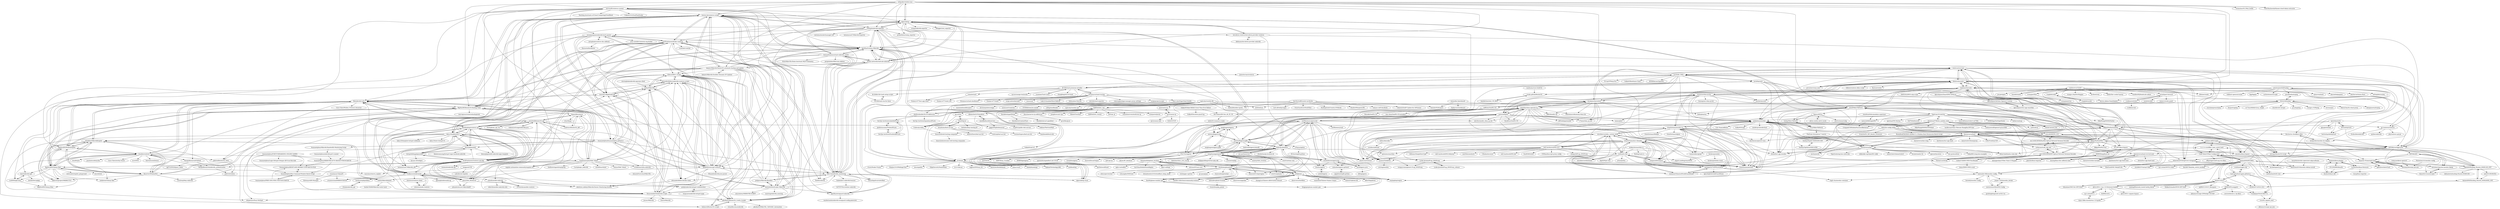 digraph G {
"nrlquaker/winbox-mac" -> "eworm-de/routeros-scripts"
"nrlquaker/winbox-mac" -> "akpw/mktxp"
"nrlquaker/winbox-mac" -> "nshttpd/mikrotik-exporter"
"nrlquaker/winbox-mac" -> "elseif/MikroTikPatch"
"nrlquaker/winbox-mac" -> "Gcenx/macOS_Wine_builds" ["e"=1]
"nrlquaker/winbox-mac" -> "IgorKha/Grafana-Mikrotik"
"nrlquaker/winbox-mac" -> "beeyev/Mikrotik-RouterOS-automatic-backup-and-update"
"nrlquaker/winbox-mac" -> "IrineSistiana/mosdns" ["e"=1]
"nrlquaker/winbox-mac" -> "microsoft/routeros-scanner"
"nrlquaker/winbox-mac" -> "dndx/nchnroutes"
"nrlquaker/winbox-mac" -> "ruijzhan/chnroute"
"nrlquaker/winbox-mac" -> "BigNerd95/RouterOS-Backup-Tools"
"nrlquaker/winbox-mac" -> "Fluent-networks/tailscale-mikrotik"
"nrlquaker/winbox-mac" -> "buananetpbun/buananetpbun.github.io"
"nrlquaker/winbox-mac" -> "PiotrMachowski/Xiaomi-cloud-tokens-extractor" ["e"=1]
"misakaio/chnroutes2" -> "gaoyifan/china-operator-ip"
"misakaio/chnroutes2" -> "soffchen/GeoIP2-CN"
"misakaio/chnroutes2" -> "dndx/nchnroutes"
"misakaio/chnroutes2" -> "17mon/china_ip_list" ["e"=1]
"misakaio/chnroutes2" -> "alecthw/mmdb_china_ip_list" ["e"=1]
"misakaio/chnroutes2" -> "metowolf/iplist"
"misakaio/chnroutes2" -> "mayaxcn/china-ip-list"
"misakaio/chnroutes2" -> "pmkol/easymosdns"
"misakaio/chnroutes2" -> "IrineSistiana/mosdns" ["e"=1]
"misakaio/chnroutes2" -> "felixonmars/dnsmasq-china-list" ["e"=1]
"misakaio/chnroutes2" -> "zfl9/chinadns-ng" ["e"=1]
"misakaio/chnroutes2" -> "zealic/autorosvpn"
"misakaio/chnroutes2" -> "dndx/phantun" ["e"=1]
"misakaio/chnroutes2" -> "JMVoid/ipip2mmdb" ["e"=1]
"misakaio/chnroutes2" -> "shawn1m/overture" ["e"=1]
"laksa19/mikhmonv3" -> "EvilFreelancer/routeros-api-php"
"laksa19/mikhmonv3" -> "ibnux/phpmixbill"
"laksa19/mikhmonv3" -> "BenMenking/routeros-api"
"laksa19/mikhmonv3" -> "hatamiarash7/Mikrotik_API"
"laksa19/mikhmonv3" -> "buananetpbun/buananetpbun.github.io"
"laksa19/mikhmonv3" -> "laksa19/template-hotspot-mikhmon"
"laksa19/mikhmonv3" -> "pear2/Net_RouterOS"
"laksa19/mikhmonv3" -> "hotspotbilling/phpnuxbill"
"laksa19/mikhmonv3" -> "eworm-de/routeros-scripts"
"laksa19/mikhmonv3" -> "0ki/mikrotik-tools"
"laksa19/mikhmonv3" -> "Trakkasure/mikronode"
"laksa19/mikhmonv3" -> "sibyperiyar/Easy-HotSpot"
"laksa19/mikhmonv3" -> "laksa19/new-hotspot-01"
"laksa19/mikhmonv3" -> "miladdiaz/MikrotikExploit"
"laksa19/mikhmonv3" -> "EvilFreelancer/docker-routeros"
"socialwifi/RouterOS-api" -> "luqasz/librouteros"
"socialwifi/RouterOS-api" -> "LaiArturs/RouterOS_API"
"socialwifi/RouterOS-api" -> "svlsResearch/ha-mikrotik"
"socialwifi/RouterOS-api" -> "Trakkasure/mikronode"
"socialwifi/RouterOS-api" -> "GideonLeGrange/mikrotik-java"
"socialwifi/RouterOS-api" -> "go-routeros/routeros"
"socialwifi/RouterOS-api" -> "0ki/mikrotik-tools"
"socialwifi/RouterOS-api" -> "pear2/Net_RouterOS"
"socialwifi/RouterOS-api" -> "BenMenking/routeros-api"
"socialwifi/RouterOS-api" -> "napalm-automation-community/napalm-ros"
"socialwifi/RouterOS-api" -> "frostspb/aio_api_ros"
"beeyev/Mikrotik-Duckdns-Dynamic-IP-Updater" -> "beeyev/Mikrotik-RouterOS-automatic-backup-and-update"
"itbdw/ip-database" -> "zoujingli/ip2region" ["e"=1]
"itbdw/ip-database" -> "out0fmemory/qqwry.dat"
"itbdw/ip-database" -> "metowolf/qqwry.ipdb"
"itbdw/ip-database" -> "gaoyifan/china-operator-ip"
"itbdw/ip-database" -> "zengzhan/qqzeng-ip"
"itbdw/ip-database" -> "wisdomfusion/qqwry.dat"
"itbdw/ip-database" -> "overtrue/easy-sms" ["e"=1]
"itbdw/ip-database" -> "jae-jae/QueryList" ["e"=1]
"itbdw/ip-database" -> "FW27623/qqwry"
"itbdw/ip-database" -> "metowolf/iplist"
"itbdw/ip-database" -> "overtrue/pinyin" ["e"=1]
"itbdw/ip-database" -> "zu1k/nali"
"itbdw/ip-database" -> "freshcn/qqwry"
"itbdw/ip-database" -> "lionsoul2014/ip2region" ["e"=1]
"itbdw/ip-database" -> "zhuzhichao/ip-location-zh" ["e"=1]
"EvilFreelancer/routeros-api-php" -> "BenMenking/routeros-api"
"EvilFreelancer/routeros-api-php" -> "pear2/Net_RouterOS"
"EvilFreelancer/routeros-api-php" -> "laksa19/mikhmonv3"
"EvilFreelancer/routeros-api-php" -> "ibnux/phpmixbill"
"EvilFreelancer/routeros-api-php" -> "Trakkasure/mikronode"
"EvilFreelancer/routeros-api-php" -> "EvilFreelancer/docker-routeros"
"EvilFreelancer/routeros-api-php" -> "hotspotbilling/phpnuxbill"
"EvilFreelancer/routeros-api-php" -> "adeoluwa-adebiyi/Mikrotik-Router-Monitoring-System"
"EvilFreelancer/routeros-api-php" -> "nunenuh/mikrotik-api"
"EvilFreelancer/routeros-api-php" -> "eworm-de/routeros-scripts"
"EvilFreelancer/routeros-api-php" -> "hatamiarash7/Mikrotik_API"
"EvilFreelancer/routeros-api-php" -> "johanels/laravel-MikrotikAPI"
"EvilFreelancer/routeros-api-php" -> "socialwifi/RouterOS-api"
"EvilFreelancer/routeros-api-php" -> "gitpel/letsencrypt-routeros"
"EvilFreelancer/routeros-api-php" -> "alexanderfefelov/mikrotik-routeros-scripts"
"out0fmemory/qqwry.dat" -> "itbdw/ip-database"
"out0fmemory/qqwry.dat" -> "wisdomfusion/qqwry.dat"
"out0fmemory/qqwry.dat" -> "animalize/qqwry-python3"
"out0fmemory/qqwry.dat" -> "FW27623/qqwry"
"out0fmemory/qqwry.dat" -> "out0fmemory/nali"
"out0fmemory/qqwry.dat" -> "freshcn/qqwry"
"out0fmemory/qqwry.dat" -> "metowolf/qqwry.ipdb"
"out0fmemory/qqwry.dat" -> "jarod/qqwry-java"
"out0fmemory/qqwry.dat" -> "zoujingli/ip2region" ["e"=1]
"out0fmemory/qqwry.dat" -> "zu1k/nali"
"out0fmemory/qqwry.dat" -> "gaoyifan/china-operator-ip"
"out0fmemory/qqwry.dat" -> "metowolf/iplist"
"out0fmemory/qqwry.dat" -> "zengzhan/qqzeng-ip"
"out0fmemory/qqwry.dat" -> "metowolf/qqwry.dat"
"out0fmemory/qqwry.dat" -> "nmgliangwei/qqwry"
"eworm-de/routeros-scripts" -> "misterkrittin/Scripts-MikroTik"
"eworm-de/routeros-scripts" -> "M0r13n/mikrotik_monitoring"
"eworm-de/routeros-scripts" -> "0ki/mikrotik-tools"
"eworm-de/routeros-scripts" -> "massimo-filippi/mikrotik"
"eworm-de/routeros-scripts" -> "beeyev/Mikrotik-RouterOS-automatic-backup-and-update"
"eworm-de/routeros-scripts" -> "Disassembler0/mikrotik-scripts"
"eworm-de/routeros-scripts" -> "gitpel/letsencrypt-routeros"
"eworm-de/routeros-scripts" -> "EvilFreelancer/docker-routeros"
"eworm-de/routeros-scripts" -> "IgorKha/Grafana-Mikrotik"
"eworm-de/routeros-scripts" -> "akpw/mktxp"
"eworm-de/routeros-scripts" -> "elseif/MikroTikPatch"
"eworm-de/routeros-scripts" -> "buananetpbun/buananetpbun.github.io"
"eworm-de/routeros-scripts" -> "laksa19/mikhmonv3"
"eworm-de/routeros-scripts" -> "gbudny93/RouterOS_Useful_Scripts"
"eworm-de/routeros-scripts" -> "nshttpd/mikrotik-exporter"
"BasuCert/WinboxPoC" -> "BigNerd95/WinboxExploit"
"BasuCert/WinboxPoC" -> "0ki/mikrotik-tools"
"BasuCert/WinboxPoC" -> "BigNerd95/Chimay-Red"
"BasuCert/WinboxPoC" -> "tenable/routeros"
"BasuCert/WinboxPoC" -> "miladdiaz/MikrotikExploit"
"BasuCert/WinboxPoC" -> "BigNerd95/RouterOS-Backup-Tools"
"BasuCert/WinboxPoC" -> "0x802/MikrotikSploit"
"BasuCert/WinboxPoC" -> "seekintoo/Chimay-Red"
"BasuCert/WinboxPoC" -> "mkbrutusproject/MKBRUTUS"
"BasuCert/WinboxPoC" -> "mrmtwoj/0day-mikrotik"
"aluisiora/routeros-client" -> "aluisiora/node-routeros"
"dannyhu926/phone_location" -> "aplyc1a/blogs" ["e"=1]
"dannyhu926/phone_location" -> "aplyc1a/toolkits"
"dannyhu926/phone_location" -> "xluohome/phonedata"
"dannyhu926/phone_location" -> "EeeMt/phone-number-geo"
"dannyhu926/phone_location" -> "ls0f/phone"
"dannyhu926/phone_location" -> "vla/ChinaMobilePhoneRegion"
"oneoffdallas/dohservers" -> "Sekhan/TheGreatWall"
"oneoffdallas/dohservers" -> "dibdot/DoH-IP-blocklists"
"oneoffdallas/dohservers" -> "crypt0rr/public-doh-servers"
"oneoffdallas/dohservers" -> "jpgpi250/piholemanual"
"herrbischoff/country-ip-blocks" -> "cnbatch/GeoIP-Update-for-OPNsense"
"herrbischoff/country-ip-blocks" -> "lord-alfred/ipranges" ["e"=1]
"herrbischoff/country-ip-blocks" -> "ipverse/rir-ip"
"herrbischoff/country-ip-blocks" -> "FutaGuard/LowTechFilter" ["e"=1]
"herrbischoff/country-ip-blocks" -> "HackingGate/Country-IP-Blocks"
"herrbischoff/country-ip-blocks" -> "ShadowWhisperer/IPs" ["e"=1]
"herrbischoff/country-ip-blocks" -> "firehol/blocklist-ipsets" ["e"=1]
"herrbischoff/country-ip-blocks" -> "X4BNet/lists_vpn"
"herrbischoff/country-ip-blocks" -> "nitefood/asn" ["e"=1]
"herrbischoff/country-ip-blocks" -> "tomasz-c/nft-blackhole"
"herrbischoff/country-ip-blocks" -> "Tantalor93/dnspyre"
"jacyl4/de_GWD" -> "zealic/autorosvpn"
"jacyl4/de_GWD" -> "jacyl4/chnroute"
"jacyl4/de_GWD" -> "frainzy1477/clash" ["e"=1]
"jacyl4/de_GWD" -> "dndx/nchnroutes"
"jacyl4/de_GWD" -> "YG-tsj/CFWarp-Pro" ["e"=1]
"jacyl4/de_GWD" -> "SukkaW/Koolshare-Clash" ["e"=1]
"jacyl4/de_GWD" -> "KFERMercer/OpenWrt" ["e"=1]
"jacyl4/de_GWD" -> "shawn1m/overture" ["e"=1]
"jacyl4/de_GWD" -> "mritd/tpclash"
"jacyl4/de_GWD" -> "kkkgo/PaoPaoGateWay"
"jacyl4/de_GWD" -> "Kr328/clash-premium-installer"
"jacyl4/de_GWD" -> "frainzy1477/luci-app-clash" ["e"=1]
"jacyl4/de_GWD" -> "IrineSistiana/mosdns" ["e"=1]
"jacyl4/de_GWD" -> "neroxps/RouterOS-Script"
"jacyl4/de_GWD" -> "pmkol/easymosdns"
"Trakkasure/mikronode" -> "aluisiora/node-routeros"
"Trakkasure/mikronode" -> "aluisiora/routeros-client"
"Trakkasure/mikronode" -> "BenMenking/routeros-api"
"Trakkasure/mikronode" -> "gtjoseph/mikronode-ng"
"Trakkasure/mikronode" -> "pear2/Net_RouterOS"
"Trakkasure/mikronode" -> "EvilFreelancer/docker-routeros"
"Trakkasure/mikronode" -> "zahodi/ansible-mikrotik"
"Trakkasure/mikronode" -> "aviantorichad/MIKROSTATOR"
"Trakkasure/mikronode" -> "back2arie/phpmikbox"
"Trakkasure/mikronode" -> "EvilFreelancer/routeros-api-php"
"Trakkasure/mikronode" -> "socialwifi/RouterOS-api"
"Trakkasure/mikronode" -> "grafjo/mikrotik-hotspot-webinterface"
"crabkun/switcher" -> "crabkun/crab"
"crabkun/switcher" -> "tavenli/port-forward"
"CFSworks/ansible-routeros" -> "zahodi/ansible-mikrotik"
"ejrv/VPNs" -> "client9/ipcat"
"ejrv/VPNs" -> "Umkus/ip-index"
"LaiArturs/RouterOS_API" -> "socialwifi/RouterOS-api"
"LaiArturs/RouterOS_API" -> "luqasz/librouteros"
"nshttpd/mikrotik-exporter" -> "akpw/mktxp"
"nshttpd/mikrotik-exporter" -> "M0r13n/mikrotik_monitoring"
"nshttpd/mikrotik-exporter" -> "IgorKha/Grafana-Mikrotik"
"nshttpd/mikrotik-exporter" -> "eworm-de/routeros-scripts"
"nshttpd/mikrotik-exporter" -> "terraform-routeros/terraform-provider-routeros"
"nshttpd/mikrotik-exporter" -> "go-routeros/routeros"
"nshttpd/mikrotik-exporter" -> "Fluent-networks/tailscale-mikrotik"
"nshttpd/mikrotik-exporter" -> "prometheus/snmp_exporter" ["e"=1]
"nshttpd/mikrotik-exporter" -> "EvilFreelancer/docker-routeros"
"nshttpd/mikrotik-exporter" -> "metalmatze/alertmanager-bot" ["e"=1]
"nshttpd/mikrotik-exporter" -> "akpw/mktxp-stack"
"nshttpd/mikrotik-exporter" -> "hatamiarash7/Mikrotik-Exporter"
"nshttpd/mikrotik-exporter" -> "Disassembler0/mikrotik-scripts"
"nshttpd/mikrotik-exporter" -> "gitpel/letsencrypt-routeros"
"nshttpd/mikrotik-exporter" -> "tarampampam/mikrotik-hosts-parser"
"v-a-c-u-u-m/ufiber_nano_serial_hack" -> "dylangerdaly/UFiber-Nano-G-Playpen"
"v-a-c-u-u-m/ufiber_nano_serial_hack" -> "Unifi-Tools/UFiber.Configurator"
"v-a-c-u-u-m/ufiber_nano_serial_hack" -> "palmerc/AESCrypt2"
"beeyev/Mikrotik-RouterOS-automatic-backup-and-update" -> "eworm-de/routeros-scripts"
"beeyev/Mikrotik-RouterOS-automatic-backup-and-update" -> "massimo-filippi/mikrotik"
"beeyev/Mikrotik-RouterOS-automatic-backup-and-update" -> "Lillecarl/ROS_Scripts"
"beeyev/Mikrotik-RouterOS-automatic-backup-and-update" -> "gitpel/letsencrypt-routeros"
"beeyev/Mikrotik-RouterOS-automatic-backup-and-update" -> "beeyev/Mikrotik-Duckdns-Dynamic-IP-Updater"
"beeyev/Mikrotik-RouterOS-automatic-backup-and-update" -> "IgorKha/wireguard-mikrotik"
"beeyev/Mikrotik-RouterOS-automatic-backup-and-update" -> "Fluent-networks/tailscale-mikrotik"
"beeyev/Mikrotik-RouterOS-automatic-backup-and-update" -> "gbudny93/RouterOS_Useful_Scripts"
"beeyev/Mikrotik-RouterOS-automatic-backup-and-update" -> "Disassembler0/mikrotik-scripts"
"beeyev/Mikrotik-RouterOS-automatic-backup-and-update" -> "IgorKha/Grafana-Mikrotik"
"beeyev/Mikrotik-RouterOS-automatic-backup-and-update" -> "misterkrittin/Scripts-MikroTik"
"beeyev/Mikrotik-RouterOS-automatic-backup-and-update" -> "Theldus/alertik"
"beeyev/Mikrotik-RouterOS-automatic-backup-and-update" -> "BigNerd95/RouterOS-Backup-Tools"
"beeyev/Mikrotik-RouterOS-automatic-backup-and-update" -> "pwlgrzs/Mikrotik-Blacklist"
"beeyev/Mikrotik-RouterOS-automatic-backup-and-update" -> "bubnovd/RouterOS-scripts"
"missdeer/coredns_custom_build" -> "missdeer/corednshome"
"missdeer/coredns_custom_build" -> "IrineSistiana/mos-chinadns"
"missdeer/coredns_custom_build" -> "wolf-joe/ts-dns"
"missdeer/coredns_custom_build" -> "leiless/dnsredir"
"missdeer/coredns_custom_build" -> "IrineSistiana/mosdns-cn"
"missdeer/coredns_custom_build" -> "hezhijie0327/GFWList2AGH"
"missdeer/coredns_custom_build" -> "xyzmos/GeekDNS"
"missdeer/coredns_custom_build" -> "mouyase/ChinaListForAdGuardHome"
"missdeer/coredns_custom_build" -> "Lyoko-Jeremie/Pcap_DNSProxy"
"missdeer/coredns_custom_build" -> "mili-tan/AuroraDNS.GUI"
"logon84/Hacking_Huawei_HG8012H_ONT" -> "Anime4000/Hacking_Huawei_HG8240H5_ONT"
"logon84/Hacking_Huawei_HG8012H_ONT" -> "palmerc/AESCrypt2"
"logon84/Hacking_Huawei_HG8012H_ONT" -> "debianlorix/hacking-Huawei-HG8010H"
"logon84/Hacking_Huawei_HG8012H_ONT" -> "csersoft/HWFW_GUI"
"logon84/Hacking_Huawei_HG8012H_ONT" -> "LeeXiaolan/hwfw-tool"
"logon84/Hacking_Huawei_HG8012H_ONT" -> "meh301/HG8045Q"
"logon84/Hacking_Huawei_HG8012H_ONT" -> "Anime4000/RTL960x"
"logon84/Hacking_Huawei_HG8012H_ONT" -> "Unifi-Tools/UFiber.Configurator"
"logon84/Hacking_Huawei_HG8012H_ONT" -> "v-a-c-u-u-m/ufiber_nano_serial_hack"
"ruijzhan/chnroute" -> "dndx/nchnroutes"
"ruijzhan/chnroute" -> "zealic/autorosvpn"
"ruijzhan/chnroute" -> "cresky-github/RouterOS"
"ruijzhan/chnroute" -> "KHTdhl/rosrbgprouter"
"ruijzhan/chnroute" -> "mayaxcn/china-ip-list"
"ruijzhan/chnroute" -> "allanchen2019/ospf-over-wireguard"
"ruijzhan/chnroute" -> "kkkgo/PaoPaoGateWay"
"ruijzhan/chnroute" -> "DMF2022/ROS-cnip-script"
"ruijzhan/chnroute" -> "kiss2u/ros-cloudflare-ddns"
"ruijzhan/chnroute" -> "kkkgo/PaoPaoDNS"
"ruijzhan/chnroute" -> "Apocalypsor/SmartDNS-GFWList"
"ruijzhan/chnroute" -> "elseif/MikroTikPatch"
"ruijzhan/chnroute" -> "jacyl4/chnroute"
"ruijzhan/chnroute" -> "neroxps/RouterOS-Script"
"ruijzhan/chnroute" -> "pmkol/easymosdns"
"palmerc/AESCrypt2" -> "v-a-c-u-u-m/ufiber_nano_serial_hack"
"palmerc/AESCrypt2" -> "Unifi-Tools/UFiber.Configurator"
"palmerc/AESCrypt2" -> "logon84/Hacking_Huawei_HG8012H_ONT"
"platformbuilds/Tor-IP-Addresses" -> "X4BNet/lists_vpn"
"platformbuilds/Tor-IP-Addresses" -> "SecOps-Institute/SpamhausIPLists"
"platformbuilds/Tor-IP-Addresses" -> "SecOps-Institute/LinkedInIPLists"
"rssnsj/portfwd" -> "rssnsj/minivtun" ["e"=1]
"mili-tan/AuroraDNS.GUI" -> "IrineSistiana/mos-chinadns"
"mili-tan/AuroraDNS.GUI" -> "xyzmos/GeekDNS"
"mili-tan/AuroraDNS.GUI" -> "chengr28/Pcap_DNSProxy" ["e"=1]
"mili-tan/AuroraDNS.GUI" -> "bitbeans/SimpleDnsCrypt" ["e"=1]
"mili-tan/AuroraDNS.GUI" -> "mili-tan/ArashiDNS.Dekunua"
"mili-tan/AuroraDNS.GUI" -> "pmkol/easymosdns"
"mili-tan/AuroraDNS.GUI" -> "shawn1m/overture" ["e"=1]
"mili-tan/AuroraDNS.GUI" -> "wolf-joe/ts-dns"
"mili-tan/AuroraDNS.GUI" -> "IrineSistiana/mosdns" ["e"=1]
"mili-tan/AuroraDNS.GUI" -> "neoFelhz/neohosts" ["e"=1]
"mili-tan/AuroraDNS.GUI" -> "missdeer/coredns_custom_build"
"mili-tan/AuroraDNS.GUI" -> "URenko/Accesser" ["e"=1]
"mili-tan/AuroraDNS.GUI" -> "mili-tan/ArashiDNS.Aoi"
"mili-tan/AuroraDNS.GUI" -> "SeaHOH/GotoX" ["e"=1]
"mili-tan/AuroraDNS.GUI" -> "CNMan/dnscrypt-proxy-config" ["e"=1]
"tenable/routeros" -> "0ki/mikrotik-tools"
"tenable/routeros" -> "BigNerd95/Chimay-Red"
"tenable/routeros" -> "BasuCert/WinboxPoC"
"tenable/routeros" -> "Cisco-Talos/mutiny-fuzzer" ["e"=1]
"tenable/routeros" -> "MarginResearch/FOISted"
"tenable/routeros" -> "BigNerd95/WinboxExploit"
"tenable/routeros" -> "mcw0/PoC" ["e"=1]
"tenable/routeros" -> "rsa9000/npk-tools"
"tenable/routeros" -> "MarginResearch/mikrotik_authentication"
"tenable/routeros" -> "therealsaumil/emux" ["e"=1]
"tenable/routeros" -> "tenable/poc" ["e"=1]
"tenable/routeros" -> "jabb3rd/RouterOS_Tools"
"tenable/routeros" -> "haakonnessjoen/MAC-Telnet"
"tenable/routeros" -> "BigNerd95/RouterOS-Backup-Tools"
"tenable/routeros" -> "grayhatacademy/ida" ["e"=1]
"nongiach/CVE" -> "salls/kernel-exploits"
"nongiach/CVE" -> "saaramar/execve_exploit"
"brianhama/bad-asn-list" -> "AndrewDaws/bad-asn-list"
"brianhama/bad-asn-list" -> "client9/ipcat"
"brianhama/bad-asn-list" -> "Conticop/bad-asn-list"
"brianhama/bad-asn-list" -> "LorenzoSapora/bad-asn-list"
"wx1183618058/ZET-Optical-Network-Terminal-Decoder" -> "TommyLau/ztecfg"
"wx1183618058/ZET-Optical-Network-Terminal-Decoder" -> "corberan/ctce8_cfg_tool"
"wx1183618058/ZET-Optical-Network-Terminal-Decoder" -> "wx1183618058/HuaWei-Optical-Network-Terminal-Decoder"
"wx1183618058/ZET-Optical-Network-Terminal-Decoder" -> "voidxxl7/ZXHN-F650-PassReader"
"wx1183618058/ZET-Optical-Network-Terminal-Decoder" -> "douniwan5788/zte_modem_tools"
"jabb3rd/RouterOS_Tools" -> "jabb3rd/winbox"
"Ygnecz/MTLic" -> "adron-s/mtik_initrd_hacks"
"Ygnecz/MTLic" -> "loskiq/MikroTikPatch"
"Ygnecz/MTLic" -> "alextusinean/roskg"
"Ygnecz/MTLic" -> "FUjr/MikroTikPatch"
"wx1183618058/HuaWei-Optical-Network-Terminal-Decoder" -> "wx1183618058/ZET-Optical-Network-Terminal-Decoder"
"wx1183618058/HuaWei-Optical-Network-Terminal-Decoder" -> "corberan/ctce8_cfg_tool"
"wx1183618058/HuaWei-Optical-Network-Terminal-Decoder" -> "csersoft/HWFW_GUI"
"wx1183618058/HuaWei-Optical-Network-Terminal-Decoder" -> "LeeXiaolan/hwfw-tool"
"gitpel/letsencrypt-routeros" -> "tarampampam/mikrotik-hosts-parser"
"gitpel/letsencrypt-routeros" -> "EvilFreelancer/docker-routeros"
"gitpel/letsencrypt-routeros" -> "eworm-de/routeros-scripts"
"gitpel/letsencrypt-routeros" -> "Disassembler0/mikrotik-scripts"
"gitpel/letsencrypt-routeros" -> "gbudny93/RouterOS_Useful_Scripts"
"gitpel/letsencrypt-routeros" -> "alexanderfefelov/mikrotik-routeros-scripts"
"gitpel/letsencrypt-routeros" -> "alexanderfefelov/docker-dude"
"gitpel/letsencrypt-routeros" -> "jadiaz/MikroTik"
"gitpel/letsencrypt-routeros" -> "Winand/mikrotik-json-parser"
"gitpel/letsencrypt-routeros" -> "0ki/mikrotik-tools"
"gitpel/letsencrypt-routeros" -> "M0r13n/mikrotik_monitoring"
"gitpel/letsencrypt-routeros" -> "Lillecarl/ROS_Scripts"
"gitpel/letsencrypt-routeros" -> "massimo-filippi/mikrotik"
"gitpel/letsencrypt-routeros" -> "Trakkasure/mikronode"
"gitpel/letsencrypt-routeros" -> "BigNerd95/RouterOS-Backup-Tools"
"pwlgrzs/Mikrotik-Blacklist" -> "misterkrittin/Scripts-MikroTik"
"pwlgrzs/Mikrotik-Blacklist" -> "alexanderfefelov/mikrotik-routeros-scripts"
"pwlgrzs/Mikrotik-Blacklist" -> "M0r13n/mikrotik_monitoring"
"pwlgrzs/Mikrotik-Blacklist" -> "Lillecarl/ROS_Scripts"
"aluisiora/node-routeros" -> "aluisiora/routeros-client"
"aluisiora/node-routeros" -> "Trakkasure/mikronode"
"mkbrutusproject/MKBRUTUS" -> "miladdiaz/MikrotikExploit"
"metowolf/qqwry.ipdb" -> "metowolf/qqwry.dat"
"metowolf/qqwry.ipdb" -> "nmgliangwei/qqwry.ipdb"
"metowolf/qqwry.ipdb" -> "metowolf/iplist"
"metowolf/qqwry.ipdb" -> "adysec/IP_database" ["e"=1]
"metowolf/qqwry.ipdb" -> "nmgliangwei/qqwry"
"metowolf/qqwry.ipdb" -> "itbdw/ip-database"
"metowolf/qqwry.ipdb" -> "ljxi/GeoCN"
"metowolf/qqwry.ipdb" -> "gaoyifan/china-operator-ip"
"metowolf/qqwry.ipdb" -> "FW27623/qqwry"
"metowolf/qqwry.ipdb" -> "out0fmemory/qqwry.dat"
"metowolf/qqwry.ipdb" -> "leolovenet/qqwry2mmdb"
"metowolf/qqwry.ipdb" -> "a76yyyy/ipdata"
"miladdiaz/MikrotikExploit" -> "0x802/MikrotikSploit"
"miladdiaz/MikrotikExploit" -> "0ki/mikrotik-tools"
"miladdiaz/MikrotikExploit" -> "mkbrutusproject/MKBRUTUS"
"miladdiaz/MikrotikExploit" -> "seekintoo/Chimay-Red"
"miladdiaz/MikrotikExploit" -> "BigNerd95/WinboxExploit"
"miladdiaz/MikrotikExploit" -> "BigNerd95/Chimay-Red"
"miladdiaz/MikrotikExploit" -> "mrmtwoj/0day-mikrotik"
"gbudny93/RouterOS_Useful_Scripts" -> "bubnovd/RouterOS-scripts"
"gbudny93/RouterOS_Useful_Scripts" -> "ichandkusuma/mikrotik"
"gbudny93/RouterOS_Useful_Scripts" -> "gbudny93/MikroTik_CAPsMAN_Automation"
"gbudny93/RouterOS_Useful_Scripts" -> "alexanderfefelov/mikrotik-routeros-scripts"
"gbudny93/RouterOS_Useful_Scripts" -> "Lillecarl/ROS_Scripts"
"corberan/ctce8_cfg_tool" -> "wx1183618058/ZET-Optical-Network-Terminal-Decoder"
"corberan/ctce8_cfg_tool" -> "wx1183618058/HuaWei-Optical-Network-Terminal-Decoder"
"corberan/ctce8_cfg_tool" -> "TommyLau/ztecfg"
"BigNerd95/WinboxExploit" -> "BasuCert/WinboxPoC"
"BigNerd95/WinboxExploit" -> "BigNerd95/Chimay-Red"
"BigNerd95/WinboxExploit" -> "0ki/mikrotik-tools"
"BigNerd95/WinboxExploit" -> "miladdiaz/MikrotikExploit"
"BigNerd95/WinboxExploit" -> "BigNerd95/RouterOS-Backup-Tools"
"BigNerd95/WinboxExploit" -> "mkbrutusproject/MKBRUTUS"
"BigNerd95/WinboxExploit" -> "tenable/routeros"
"EvilFreelancer/docker-routeros" -> "IgorKha/Grafana-Mikrotik"
"EvilFreelancer/docker-routeros" -> "vrnetlab/vrnetlab" ["e"=1]
"EvilFreelancer/docker-routeros" -> "gitpel/letsencrypt-routeros"
"EvilFreelancer/docker-routeros" -> "eworm-de/routeros-scripts"
"EvilFreelancer/docker-routeros" -> "Trakkasure/mikronode"
"EvilFreelancer/docker-routeros" -> "tarampampam/mikrotik-hosts-parser"
"EvilFreelancer/docker-routeros" -> "Jamesits/vps2routeros"
"EvilFreelancer/docker-routeros" -> "M0r13n/mikrotik_monitoring"
"EvilFreelancer/docker-routeros" -> "EvilFreelancer/routeros-api-php"
"EvilFreelancer/docker-routeros" -> "IgorKha/wireguard-mikrotik"
"EvilFreelancer/docker-routeros" -> "haakonnessjoen/MAC-Telnet"
"EvilFreelancer/docker-routeros" -> "Lillecarl/ROS_Scripts"
"EvilFreelancer/docker-routeros" -> "hatamiarash7/Mikrotik_API"
"EvilFreelancer/docker-routeros" -> "laksa19/mikhmonv3"
"EvilFreelancer/docker-routeros" -> "Disassembler0/mikrotik-scripts"
"alexanderfefelov/mikrotik-routeros-scripts" -> "Lillecarl/ROS_Scripts"
"alexanderfefelov/mikrotik-routeros-scripts" -> "alexanderfefelov/docker-dude"
"alexanderfefelov/mikrotik-routeros-scripts" -> "gbudny93/RouterOS_Useful_Scripts"
"alexanderfefelov/mikrotik-routeros-scripts" -> "jadiaz/MikroTik"
"comzyh/clash" -> "frainzy1477/clash_dev"
"adron-s/mtik_initrd_hacks" -> "Ygnecz/MTLic"
"grafjo/mikrotik-hotspot-webinterface" -> "wispcasts/mikrotik-hotspot-page"
"GideonLeGrange/mikrotik-java" -> "socialwifi/RouterOS-api"
"xyzmos/GeekDNS" -> "missdeer/coredns_custom_build"
"xyzmos/GeekDNS" -> "ustclug/neatdns" ["e"=1]
"xyzmos/GeekDNS" -> "IrineSistiana/mosdns-cn"
"ddelnano/terraform-provider-mikrotik" -> "terraform-routeros/terraform-provider-routeros"
"yinheli/qqwry" -> "freshcn/qqwry"
"ipipdotnet/ipdb-python" -> "animalize/qqwry-python3"
"kost/mikrotik-npk" -> "rsa9000/npk-tools"
"kost/mikrotik-npk" -> "botlabsDev/npkpy"
"SecOps-Institute/LinkedInIPLists" -> "platformcosmo/TwitterIPLists"
"SecOps-Institute/LinkedInIPLists" -> "SecOps-Institute/FacebookIPLists"
"dylangerdaly/UFiber-Nano-G-Playpen" -> "v-a-c-u-u-m/ufiber_nano_serial_hack"
"platformcosmo/TwitterIPLists" -> "SecOps-Institute/FacebookIPLists"
"platformcosmo/TwitterIPLists" -> "SecOps-Institute/LinkedInIPLists"
"kiss2u/ros-cloudflare-ddns" -> "techprober/mosdns-lxc-deploy"
"JAMESMTL/snippets" -> "akhamar/orange-2500mbps-G010SP"
"JAMESMTL/snippets" -> "severnt/bnx2x-2_5g-dkms"
"linuxclark/web-hosting-companies" -> "linuxclark/awesome-web-hosting-companies"
"Anime4000/Hacking_Huawei_HG8240H5_ONT" -> "logon84/Hacking_Huawei_HG8012H_ONT"
"Anime4000/Hacking_Huawei_HG8240H5_ONT" -> "zry98/SFP-GPON-ONU"
"tomaae/homeassistant-mikrotik_router" -> "M0r13n/mikrotik_monitoring"
"tomaae/homeassistant-mikrotik_router" -> "Fluent-networks/tailscale-mikrotik"
"tomaae/homeassistant-mikrotik_router" -> "Xrlls/MikroTik-Home-Assistant-MQTT-telemetry"
"tomaae/homeassistant-mikrotik_router" -> "Lillecarl/ROS_Scripts"
"tomaae/homeassistant-mikrotik_router" -> "IgorKha/Grafana-Mikrotik"
"tomaae/homeassistant-mikrotik_router" -> "eworm-de/routeros-scripts"
"tomaae/homeassistant-mikrotik_router" -> "akpw/mktxp"
"tomaae/homeassistant-mikrotik_router" -> "pergolafabio/Hikvision-Addons" ["e"=1]
"tomaae/homeassistant-mikrotik_router" -> "gbudny93/RouterOS_Useful_Scripts"
"tomaae/homeassistant-mikrotik_router" -> "gitpel/letsencrypt-routeros"
"metowolf/iplist" -> "gaoyifan/china-operator-ip"
"metowolf/iplist" -> "17mon/china_ip_list" ["e"=1]
"metowolf/iplist" -> "metowolf/qqwry.ipdb"
"metowolf/iplist" -> "misakaio/chnroutes2"
"metowolf/iplist" -> "alecthw/mmdb_china_ip_list" ["e"=1]
"metowolf/iplist" -> "mayaxcn/china-ip-list"
"metowolf/iplist" -> "oneoy/iplist"
"metowolf/iplist" -> "IrineSistiana/mosdns" ["e"=1]
"metowolf/iplist" -> "JMVoid/ipip2mmdb" ["e"=1]
"metowolf/iplist" -> "pmkol/easymosdns"
"metowolf/iplist" -> "Hackl0us/GeoIP2-CN" ["e"=1]
"metowolf/iplist" -> "metowolf/qqwry.dat"
"metowolf/iplist" -> "Loyalsoldier/geoip" ["e"=1]
"metowolf/iplist" -> "zu1k/nali"
"metowolf/iplist" -> "out0fmemory/qqwry.dat"
"meh301/HG8045Q" -> "Anime4000/Hacking_Huawei_HG8240H5_ONT"
"aziraphale/routeros-dns-adblock" -> "flazzarini/blocklister"
"aziraphale/routeros-dns-adblock" -> "tarampampam/mikrotik-hosts-parser"
"zu1k/nali" -> "nxtrace/NTrace-core" ["e"=1]
"zu1k/nali" -> "lcvvvv/kscan" ["e"=1]
"zu1k/nali" -> "gaoyifan/china-operator-ip"
"zu1k/nali" -> "wgpsec/ENScan_GO" ["e"=1]
"zu1k/nali" -> "zema1/suo5" ["e"=1]
"zu1k/nali" -> "shmilylty/netspy" ["e"=1]
"zu1k/nali" -> "TophantTechnology/ARL" ["e"=1]
"zu1k/nali" -> "IrineSistiana/mosdns" ["e"=1]
"zu1k/nali" -> "Archeb/opentrace" ["e"=1]
"zu1k/nali" -> "zan8in/afrog" ["e"=1]
"zu1k/nali" -> "rtcatc/Packer-Fuzzer" ["e"=1]
"zu1k/nali" -> "knownsec/ksubdomain" ["e"=1]
"zu1k/nali" -> "KimJun1010/WeblogicTool" ["e"=1]
"zu1k/nali" -> "xiecat/goblin" ["e"=1]
"zu1k/nali" -> "EdgeSecurityTeam/EHole" ["e"=1]
"EeeMt/phone-number-geo" -> "fengjiajie/phone-number-geo"
"EeeMt/phone-number-geo" -> "xluohome/phonedata"
"jhassine/server-ip-addresses" -> "growlfm/ipcat"
"zengzhan/qqzeng-ip" -> "xluohome/phonedata"
"zengzhan/qqzeng-ip" -> "ls0f/phone"
"zengzhan/qqzeng-ip" -> "itbdw/ip-database"
"zengzhan/qqzeng-ip" -> "zoujingli/ip2region" ["e"=1]
"zengzhan/qqzeng-ip" -> "lionsoul2014/ip2region" ["e"=1]
"zengzhan/qqzeng-ip" -> "out0fmemory/qqwry.dat"
"zengzhan/qqzeng-ip" -> "dannyhu926/phone_location"
"zengzhan/qqzeng-ip" -> "mumuy/data_location" ["e"=1]
"zengzhan/qqzeng-ip" -> "wisdomfusion/qqwry.dat"
"zengzhan/qqzeng-ip" -> "gaoyifan/china-operator-ip"
"zengzhan/qqzeng-ip" -> "overtrue/easy-sms" ["e"=1]
"zengzhan/qqzeng-ip" -> "kakuilan/china_area_mysql" ["e"=1]
"zengzhan/qqzeng-ip" -> "dodgepudding/wechat-php-sdk" ["e"=1]
"zengzhan/qqzeng-ip" -> "overtrue/pinyin" ["e"=1]
"zengzhan/qqzeng-ip" -> "youzan/zanphp" ["e"=1]
"wolf-joe/ts-dns" -> "IrineSistiana/mos-chinadns"
"wolf-joe/ts-dns" -> "missdeer/coredns_custom_build"
"wolf-joe/ts-dns" -> "arloan/prdns"
"wolf-joe/ts-dns" -> "import-yuefeng/smartDNS"
"wolf-joe/ts-dns" -> "shawn1m/overture" ["e"=1]
"wolf-joe/ts-dns" -> "compassd/dcompass"
"wolf-joe/ts-dns" -> "missdeer/corednshome"
"wolf-joe/ts-dns" -> "Lyoko-Jeremie/Pcap_DNSProxy"
"wolf-joe/ts-dns" -> "xyzmos/GeekDNS"
"wolf-joe/ts-dns" -> "hezhijie0327/GFWList2AGH"
"wolf-joe/ts-dns" -> "lbp0200/prc-dns"
"sapics/ip-location-db" -> "P3TERX/GeoLite.mmdb" ["e"=1]
"sapics/ip-location-db" -> "nitefood/asn" ["e"=1]
"sapics/ip-location-db" -> "itbdw/ip-database"
"sapics/ip-location-db" -> "zu1k/nali"
"sapics/ip-location-db" -> "safing/mmdbmeld"
"sapics/ip-location-db" -> "Umkus/ip-index"
"sapics/ip-location-db" -> "platformbuilds/Tor-IP-Addresses"
"sapics/ip-location-db" -> "X4BNet/lists_vpn"
"sapics/ip-location-db" -> "ipverse/asn-ip"
"sapics/ip-location-db" -> "gaoyifan/china-operator-ip"
"sapics/ip-location-db" -> "sapics/ip-location-api"
"sapics/ip-location-db" -> "maxmind/mmdbinspect" ["e"=1]
"sapics/ip-location-db" -> "abrahamjuliot/creepjs" ["e"=1]
"sapics/ip-location-db" -> "annexare/Countries" ["e"=1]
"sapics/ip-location-db" -> "firehol/blocklist-ipsets" ["e"=1]
"voidxxl7/ZXHN-F650-PassReader" -> "tjuyy/ZXHN-F650-crack"
"voidxxl7/ZXHN-F650-PassReader" -> "wx1183618058/ZET-Optical-Network-Terminal-Decoder"
"Apocalypsor/Actions-Openwrt-Custom" -> "Apocalypsor/luci-app-smartdns"
"paradiseduo/tcping" -> "cloverstd/tcping"
"ls0f/phone" -> "xluohome/phonedata"
"ls0f/phone" -> "shitoudev/phone-location"
"ls0f/phone" -> "zengzhan/qqzeng-ip"
"ls0f/phone" -> "lalala223/phone-db"
"ls0f/phone" -> "EeeMt/phone-number-geo"
"ls0f/phone" -> "dannyhu926/phone_location"
"ls0f/phone" -> "fengjiajie/phone-number-geo"
"ls0f/phone" -> "AfterShip/phone" ["e"=1]
"ls0f/phone" -> "observerss/ngender" ["e"=1]
"ls0f/phone" -> "zhangyics/Chinese-abbreviation-dataset" ["e"=1]
"ls0f/phone" -> "observerss/textfilter" ["e"=1]
"ls0f/phone" -> "wainshine/Chinese-Names-Corpus" ["e"=1]
"ls0f/phone" -> "zoujingli/ip2region" ["e"=1]
"boutell/rinetd" -> "samhocevar/rinetd"
"Kr328/clash-premium-installer" -> "Kr328/kr328-clash-setup-scripts"
"Kr328/clash-premium-installer" -> "Kr328/clash-tun-for-linux"
"Kr328/clash-premium-installer" -> "comzyh/clash"
"Kr328/clash-premium-installer" -> "jacyl4/de_GWD"
"Kr328/clash-premium-installer" -> "Dreamacro/clash-tracing"
"Kr328/clash-premium-installer" -> "changfeng2021/cf-clash"
"Kr328/clash-premium-installer" -> "mritd/tpclash"
"Kr328/clash-premium-installer" -> "eycorsican/go-tun2socks" ["e"=1]
"Kr328/clash-premium-installer" -> "Dreamacro/clash-dashboard" ["e"=1]
"Kr328/clash-premium-installer" -> "yuanlam/Clash-Linux"
"pear2/Net_RouterOS" -> "BenMenking/routeros-api"
"pear2/Net_RouterOS" -> "EvilFreelancer/routeros-api-php"
"pear2/Net_RouterOS" -> "Trakkasure/mikronode"
"pear2/Net_RouterOS" -> "grafjo/mikrotik-hotspot-webinterface"
"pear2/Net_RouterOS" -> "laksa19/mikhmonv3"
"pear2/Net_RouterOS" -> "johanels/laravel-MikrotikAPI"
"mkst/zte-config-utility" -> "douniwan5788/zte_modem_tools"
"mkst/zte-config-utility" -> "k-marios/Gr_ISP_Router_Firmware"
"mkst/zte-config-utility" -> "wx1183618058/ZET-Optical-Network-Terminal-Decoder"
"mkst/zte-config-utility" -> "BoomBookTR/ZXHN-H298A-V1.0-Modem-Root-Permission-Batch-Script"
"mkst/zte-config-utility" -> "TommyLau/ztecfg"
"mkst/zte-config-utility" -> "csersoft/HWFW_GUI"
"SukkaW/nali-cli" -> "zu1k/nali"
"TommyLau/ztecfg" -> "wx1183618058/ZET-Optical-Network-Terminal-Decoder"
"jpgpi250/piholemanual" -> "bambenek/block-doh"
"client9/ipcat" -> "botlabio/deny-hosting-IP"
"client9/ipcat" -> "Umkus/ip-index"
"client9/ipcat" -> "ejrv/VPNs"
"client9/ipcat" -> "linuxclark/web-hosting-companies"
"client9/ipcat" -> "brianhama/bad-asn-list"
"0x802/MikrotikSploit" -> "miladdiaz/MikrotikExploit"
"0x802/MikrotikSploit" -> "hacker30468/Mikrotik-router-hack"
"0x802/MikrotikSploit" -> "gbudny93/RouterOS_Useful_Scripts"
"hezhijie0327/GFWList2AGH" -> "mouyase/ChinaListForAdGuardHome"
"hezhijie0327/GFWList2AGH" -> "IrineSistiana/mos-chinadns"
"hezhijie0327/GFWList2AGH" -> "IrineSistiana/mosdns-cn"
"hezhijie0327/GFWList2AGH" -> "Sagit-chu/mosdns-container"
"hezhijie0327/GFWList2AGH" -> "missdeer/coredns_custom_build"
"hezhijie0327/GFWList2AGH" -> "compassd/dcompass"
"hezhijie0327/GFWList2AGH" -> "Journalist-HK/mosdns-config"
"hezhijie0327/GFWList2AGH" -> "pmkol/easymosdns"
"hezhijie0327/GFWList2AGH" -> "kpivy8/gfwlist2AdGuardHome"
"yuanlam/Clash-Linux" -> "Kr328/clash-premium-installer"
"Umkus/ip-index" -> "linuxclark/web-hosting-companies"
"Lyoko-Jeremie/Pcap_DNSProxy" -> "Lyoko-Jeremie/Pcap_DNSProxy_release"
"Lyoko-Jeremie/Pcap_DNSProxy" -> "wongsyrone/openwrt-Pcap_DNSProxy" ["e"=1]
"Kr328/clash-tun-for-linux" -> "Kr328/kr328-clash-setup-scripts"
"Kr328/kr328-clash-setup-scripts" -> "Kr328/clash-tun-for-linux"
"mouyase/ChinaListForAdGuardHome" -> "hezhijie0327/GFWList2AGH"
"mouyase/ChinaListForAdGuardHome" -> "missdeer/coredns_custom_build"
"mouyase/ChinaListForAdGuardHome" -> "IrineSistiana/mos-chinadns"
"mouyase/ChinaListForAdGuardHome" -> "pmkol/easymosdns"
"mouyase/ChinaListForAdGuardHome" -> "IrineSistiana/mosdns-cn"
"Lyoko-Jeremie/Pcap_DNSProxy_release" -> "Lyoko-Jeremie/Pcap_DNSProxy"
"dibdot/DoH-IP-blocklists" -> "oneoffdallas/dohservers"
"dibdot/DoH-IP-blocklists" -> "jpgpi250/piholemanual"
"Apocalypsor/SmartDNS-GFWList" -> "Apocalypsor/luci-app-smartdns"
"Apocalypsor/SmartDNS-GFWList" -> "Apocalypsor/Actions-Openwrt-Custom"
"IrineSistiana/mos-chinadns" -> "wolf-joe/ts-dns"
"IrineSistiana/mos-chinadns" -> "missdeer/coredns_custom_build"
"IrineSistiana/mos-chinadns" -> "IrineSistiana/mosdns-cn"
"IrineSistiana/mos-chinadns" -> "hezhijie0327/GFWList2AGH"
"IrineSistiana/mos-chinadns" -> "compassd/dcompass"
"IrineSistiana/mos-chinadns" -> "shawn1m/overture" ["e"=1]
"IrineSistiana/mos-chinadns" -> "mili-tan/AuroraDNS.GUI"
"IrineSistiana/mos-chinadns" -> "xyzmos/GeekDNS"
"IrineSistiana/mos-chinadns" -> "mouyase/ChinaListForAdGuardHome"
"IrineSistiana/mos-chinadns" -> "missdeer/corednshome"
"IrineSistiana/mos-chinadns" -> "wongsyrone/openwrt-Pcap_DNSProxy" ["e"=1]
"IrineSistiana/mos-chinadns" -> "IrineSistiana/mosdns" ["e"=1]
"IrineSistiana/mos-chinadns" -> "Lyoko-Jeremie/Pcap_DNSProxy"
"buananetpbun/Mikrotik-Bandwidth-Monitoring-Script" -> "buananetpbun/MIKROTIK-AUTO-BACKUP-FROM-BATCH"
"buananetpbun/Mikrotik-Bandwidth-Monitoring-Script" -> "buananetpbun/mikrotik-port-scanner"
"leiless/dnsredir" -> "coredns/unbound"
"buananetpbun/MIKROTIK-AUTO-BACKUP-FROM-BATCH" -> "buananetpbun/RESET-AND-REPAIR-TCPIP-BATCH-FILE"
"buananetpbun/MIKROTIK-AUTO-BACKUP-FROM-BATCH" -> "buananetpbun/Run-Command-Window-Batch-Script"
"buananetpbun/PORT-FORWARDING-ONLINE-GAMES" -> "buananetpbun/RESET-AND-REPAIR-TCPIP-BATCH-FILE"
"buananetpbun/PORT-FORWARDING-ONLINE-GAMES" -> "buananetpbun/Login-Hotspot-Dengan-QR-Scan-Barcode"
"buananetpbun/PORT-FORWARDING-ONLINE-GAMES" -> "buananetpbun/Run-Command-Window-Batch-Script"
"buananetpbun/PORT-FORWARDING-ONLINE-GAMES" -> "buananetpbun/MIKROTIK-AUTO-BACKUP-FROM-BATCH"
"naa0yama/vyos-build-lts" -> "cresky-github/RouterOS"
"buananetpbun/Run-Command-Window-Batch-Script" -> "buananetpbun/RESET-AND-REPAIR-TCPIP-BATCH-FILE"
"buananetpbun/Run-Command-Window-Batch-Script" -> "buananetpbun/FREE-DNS-PING-TEST-DOS-BATCH"
"buananetpbun/FREE-DNS-PING-TEST-DOS-BATCH" -> "buananetpbun/RESET-AND-REPAIR-TCPIP-BATCH-FILE"
"buananetpbun/FREE-DNS-PING-TEST-DOS-BATCH" -> "buananetpbun/Run-Command-Window-Batch-Script"
"buananetpbun/RESET-AND-REPAIR-TCPIP-BATCH-FILE" -> "buananetpbun/Run-Command-Window-Batch-Script"
"vthink/mikrotik_api" -> "back2arie/phpmikbox"
"Apocalypsor/luci-app-smartdns" -> "Apocalypsor/Actions-Openwrt-Custom"
"buananetpbun/mikrotik-port-scanner" -> "buananetpbun/MIKROTIK-AUTO-BACKUP-FROM-BATCH"
"akpw/mktxp" -> "akpw/mktxp-stack"
"akpw/mktxp" -> "M0r13n/mikrotik_monitoring"
"akpw/mktxp" -> "IgorKha/Grafana-Mikrotik"
"akpw/mktxp" -> "nshttpd/mikrotik-exporter"
"akpw/mktxp" -> "eworm-de/routeros-scripts"
"akpw/mktxp" -> "Fluent-networks/tailscale-mikrotik"
"akpw/mktxp" -> "terraform-routeros/terraform-provider-routeros"
"akpw/mktxp" -> "tomaae/homeassistant-mikrotik_router"
"akpw/mktxp" -> "swoga/mikrotik-exporter"
"akpw/mktxp" -> "ansible-collections/community.routeros"
"akpw/mktxp" -> "prometheus/snmp_exporter" ["e"=1]
"akpw/mktxp" -> "nrlquaker/winbox-mac"
"akpw/mktxp" -> "EvilFreelancer/docker-routeros"
"akpw/mktxp" -> "DRuggeri/nut_exporter" ["e"=1]
"akpw/mktxp" -> "0ki/mikrotik-tools"
"IgorKha/Grafana-Mikrotik" -> "M0r13n/mikrotik_monitoring"
"IgorKha/Grafana-Mikrotik" -> "akpw/mktxp"
"IgorKha/Grafana-Mikrotik" -> "IgorKha/wireguard-mikrotik"
"IgorKha/Grafana-Mikrotik" -> "akpw/mktxp-stack"
"IgorKha/Grafana-Mikrotik" -> "nshttpd/mikrotik-exporter"
"IgorKha/Grafana-Mikrotik" -> "EvilFreelancer/docker-routeros"
"IgorKha/Grafana-Mikrotik" -> "eworm-de/routeros-scripts"
"IgorKha/Grafana-Mikrotik" -> "misterkrittin/Scripts-MikroTik"
"IgorKha/Grafana-Mikrotik" -> "ansible-collections/community.routeros"
"IgorKha/Grafana-Mikrotik" -> "eduardogsilva/routerfleet"
"IgorKha/Grafana-Mikrotik" -> "massimo-filippi/mikrotik"
"IgorKha/Grafana-Mikrotik" -> "tarampampam/mikrotik-hosts-parser"
"IgorKha/Grafana-Mikrotik" -> "BigNerd95/RouterOS-Backup-Tools"
"IgorKha/Grafana-Mikrotik" -> "Fluent-networks/tailscale-mikrotik"
"IgorKha/Grafana-Mikrotik" -> "tomaae/homeassistant-mikrotik_router"
"buananetpbun/buananetpbun.github.io" -> "laksa19/mikhmonv3"
"buananetpbun/buananetpbun.github.io" -> "Lillecarl/ROS_Scripts"
"buananetpbun/buananetpbun.github.io" -> "buananetpbun/Mikrotik-Bandwidth-Monitoring-Script"
"buananetpbun/buananetpbun.github.io" -> "eworm-de/routeros-scripts"
"buananetpbun/buananetpbun.github.io" -> "Disassembler0/mikrotik-scripts"
"buananetpbun/buananetpbun.github.io" -> "massimo-filippi/mikrotik"
"buananetpbun/buananetpbun.github.io" -> "misterkrittin/Scripts-MikroTik"
"buananetpbun/buananetpbun.github.io" -> "gbudny93/RouterOS_Useful_Scripts"
"buananetpbun/buananetpbun.github.io" -> "M0r13n/mikrotik_monitoring"
"buananetpbun/buananetpbun.github.io" -> "ibnux/phpmixbill"
"a76yyyy/ipdata" -> "ZX-Inc/zxipdb-python"
"soffchen/GeoIP2-CN" -> "misakaio/chnroutes2"
"soffchen/GeoIP2-CN" -> "Masaiki/GeoIP2-CN" ["e"=1]
"soffchen/GeoIP2-CN" -> "mac-zhou/GeoIP2-CN-misakaio"
"soffchen/GeoIP2-CN" -> "DH-Teams/DH-Geo_AS_IP_CN"
"ivanalayan15/JuanFi" -> "Kintoyyy/AZK-Manager"
"ivanalayan15/JuanFi" -> "aviantorichad/MIKROSTATOR"
"pouriyajamshidi/tcping" -> "cloverstd/tcping"
"pouriyajamshidi/tcping" -> "paradiseduo/tcping"
"pouriyajamshidi/tcping" -> "MikeWang000000/Natter" ["e"=1]
"pouriyajamshidi/tcping" -> "nxtrace/NTrace-core" ["e"=1]
"pouriyajamshidi/tcping" -> "zdz/ServerStatus-Rust" ["e"=1]
"pouriyajamshidi/tcping" -> "netenglabs/suzieq" ["e"=1]
"pouriyajamshidi/tcping" -> "natesales/q" ["e"=1]
"pouriyajamshidi/tcping" -> "metowolf/iplist"
"pouriyajamshidi/tcping" -> "wikihost-opensource/als" ["e"=1]
"pouriyajamshidi/tcping" -> "zhboner/realm" ["e"=1]
"pouriyajamshidi/tcping" -> "Archeb/opentrace" ["e"=1]
"pouriyajamshidi/tcping" -> "bgp/bgpq4" ["e"=1]
"pouriyajamshidi/tcping" -> "carlmontanari/scrapli" ["e"=1]
"pouriyajamshidi/tcping" -> "cpmarvin/lnetd" ["e"=1]
"pouriyajamshidi/tcping" -> "akarneliuk/pygnmi" ["e"=1]
"M0r13n/mikrotik_monitoring" -> "IgorKha/Grafana-Mikrotik"
"M0r13n/mikrotik_monitoring" -> "akpw/mktxp"
"M0r13n/mikrotik_monitoring" -> "akpw/mktxp-stack"
"M0r13n/mikrotik_monitoring" -> "nshttpd/mikrotik-exporter"
"M0r13n/mikrotik_monitoring" -> "eworm-de/routeros-scripts"
"M0r13n/mikrotik_monitoring" -> "tomaae/homeassistant-mikrotik_router"
"M0r13n/mikrotik_monitoring" -> "alexanderfefelov/docker-dude"
"M0r13n/mikrotik_monitoring" -> "IgorKha/wireguard-mikrotik"
"M0r13n/mikrotik_monitoring" -> "ansible-collections/community.routeros"
"M0r13n/mikrotik_monitoring" -> "gitpel/letsencrypt-routeros"
"M0r13n/mikrotik_monitoring" -> "pwlgrzs/Mikrotik-Blacklist"
"M0r13n/mikrotik_monitoring" -> "EvilFreelancer/docker-routeros"
"M0r13n/mikrotik_monitoring" -> "funkolab/cs-mikrotik-bouncer"
"M0r13n/mikrotik_monitoring" -> "eduardogsilva/routerfleet"
"M0r13n/mikrotik_monitoring" -> "Theldus/alertik"
"mayaxcn/china-ip-list" -> "ruijzhan/chnroute"
"mayaxcn/china-ip-list" -> "misakaio/chnroutes2"
"mayaxcn/china-ip-list" -> "metowolf/iplist"
"mayaxcn/china-ip-list" -> "dndx/nchnroutes"
"mayaxcn/china-ip-list" -> "joyanhui/ikuai-bypass"
"mayaxcn/china-ip-list" -> "17mon/china_ip_list" ["e"=1]
"mayaxcn/china-ip-list" -> "pmkol/easymosdns"
"mayaxcn/china-ip-list" -> "IrineSistiana/mosdns" ["e"=1]
"mayaxcn/china-ip-list" -> "gaoyifan/china-operator-ip"
"mayaxcn/china-ip-list" -> "oneoy/iplist"
"mayaxcn/china-ip-list" -> "kkkgo/PaoPaoDNS"
"mayaxcn/china-ip-list" -> "houoop/not-china-ip-list"
"mayaxcn/china-ip-list" -> "ztc1997/ikuai-bypass"
"mayaxcn/china-ip-list" -> "sbwml/luci-app-mosdns" ["e"=1]
"mayaxcn/china-ip-list" -> "jacyl4/chnroute"
"Anime4000/RTL960x" -> "hwti/G-010S-A"
"Anime4000/RTL960x" -> "hack-gpon/hack-gpon.github.io"
"Anime4000/RTL960x" -> "Unifi-Tools/UFiber.Configurator"
"Anime4000/RTL960x" -> "YuukiJapanTech/CA8271x"
"Anime4000/RTL960x" -> "zry98/SFP-GPON-ONU"
"Anime4000/RTL960x" -> "stich86/UF-Instant-Mod"
"Anime4000/RTL960x" -> "Anime4000/Hacking_Huawei_HG8240H5_ONT"
"Anime4000/RTL960x" -> "djGrrr/8311-was-110-firmware-builder"
"Anime4000/RTL960x" -> "logon84/Hacking_Huawei_HG8012H_ONT"
"Anime4000/RTL960x" -> "tdmadam/OMCI-for-SFP-Stick"
"Anime4000/RTL960x" -> "libc0607/Realtek_switch_hacking" ["e"=1]
"Anime4000/RTL960x" -> "xvzf/zyxel-gpon-sfp"
"Anime4000/RTL960x" -> "elseif/MikroTikPatch"
"Anime4000/RTL960x" -> "up-n-atom/SWTG118AS" ["e"=1]
"Anime4000/RTL960x" -> "v-a-c-u-u-m/ufiber_nano_serial_hack"
"X4BNet/lists_vpn" -> "platformbuilds/Tor-IP-Addresses"
"X4BNet/lists_vpn" -> "jhassine/server-ip-addresses"
"X4BNet/lists_vpn" -> "josephrocca/is-vpn"
"X4BNet/lists_vpn" -> "Umkus/ip-index"
"X4BNet/lists_vpn" -> "NikolaiT/zardaxt" ["e"=1]
"X4BNet/lists_vpn" -> "X4BNet/lists_torexit"
"X4BNet/lists_vpn" -> "az0/vpn_ip"
"X4BNet/lists_vpn" -> "romainmarcoux/malicious-ip" ["e"=1]
"X4BNet/lists_vpn" -> "blackdotsh/getIPIntel"
"X4BNet/lists_vpn" -> "stamparm/ipsum" ["e"=1]
"X4BNet/lists_vpn" -> "dibdot/DoH-IP-blocklists"
"X4BNet/lists_vpn" -> "ejrv/VPNs"
"IrineSistiana/mosdns-cn" -> "IrineSistiana/mosdns" ["e"=1]
"IrineSistiana/mosdns-cn" -> "IrineSistiana/mos-chinadns"
"IrineSistiana/mosdns-cn" -> "IrineSistiana/cfdohpw" ["e"=1]
"IrineSistiana/mosdns-cn" -> "QiuSimons/openwrt-mos" ["e"=1]
"IrineSistiana/mosdns-cn" -> "dndx/nchnroutes"
"IrineSistiana/mosdns-cn" -> "hezhijie0327/GFWList2AGH"
"IrineSistiana/mosdns-cn" -> "missdeer/coredns_custom_build"
"IrineSistiana/mosdns-cn" -> "pmkol/easymosdns"
"IrineSistiana/mosdns-cn" -> "xyzmos/GeekDNS"
"IrineSistiana/mosdns-cn" -> "IrineSistiana/udpme"
"IrineSistiana/mosdns-cn" -> "compassd/dcompass"
"IrineSistiana/mosdns-cn" -> "sbwml/luci-app-mosdns" ["e"=1]
"IrineSistiana/mosdns-cn" -> "kiss2u/ros-cloudflare-ddns"
"IrineSistiana/mosdns-cn" -> "mouyase/ChinaListForAdGuardHome"
"IrineSistiana/mosdns-cn" -> "shawn1m/overture" ["e"=1]
"Unifi-Tools/UFiber.Configurator" -> "v-a-c-u-u-m/ufiber_nano_serial_hack"
"Unifi-Tools/UFiber.Configurator" -> "stich86/UF-Instant-Mod"
"Unifi-Tools/UFiber.Configurator" -> "palmerc/AESCrypt2"
"Unifi-Tools/UFiber.Configurator" -> "dylangerdaly/UFiber-Nano-G-Playpen"
"Unifi-Tools/UFiber.Configurator" -> "Anime4000/RTL960x"
"Unifi-Tools/UFiber.Configurator" -> "offspringer/unifi-usg-vivo-fibra"
"hwti/G-010S-A" -> "njd90/G-010S-P_Bouygues"
"hwti/G-010S-A" -> "JAMESMTL/snippets"
"hwti/G-010S-A" -> "akhamar/orange-2500mbps-G010SP"
"hwti/G-010S-A" -> "Anime4000/RTL960x"
"hwti/G-010S-A" -> "minhng99/alcatel_lucent-lantiq_falcon"
"hwti/G-010S-A" -> "MokkaSchnalle/GPON-SFP-Tools"
"hwti/G-010S-A" -> "hack-gpon/hack-gpon.github.io"
"hwti/G-010S-A" -> "tdmadam/OMCI-for-SFP-Stick"
"hwti/G-010S-A" -> "YuukiJapanTech/CA8271x"
"hwti/G-010S-A" -> "djGrrr/8311-was-110-firmware-builder"
"compassd/dcompass" -> "IrineSistiana/mos-chinadns"
"compassd/dcompass" -> "hezhijie0327/GFWList2AGH"
"compassd/dcompass" -> "wolf-joe/ts-dns"
"compassd/dcompass" -> "IrineSistiana/mosdns-cn"
"akhamar/orange-2500mbps-G010SP" -> "JAMESMTL/snippets"
"Dreamacro/clash-tracing" -> "Infatuation-Fei/rule" ["e"=1]
"Dreamacro/clash-tracing" -> "zxh326/clash-exporter"
"Dreamacro/clash-tracing" -> "comwrg/package-manager-proxy-settings" ["e"=1]
"Dreamacro/clash-tracing" -> "Dreamacro/clash-dashboard" ["e"=1]
"Dreamacro/clash-tracing" -> "Kr328/clash-premium-installer"
"Dreamacro/clash-tracing" -> "frainzy1477/luci-app-clash" ["e"=1]
"Dreamacro/clash-tracing" -> "surgioproject/surgio" ["e"=1]
"Dreamacro/clash-tracing" -> "Xtao-Labs/PagerMaid-Modify" ["e"=1]
"Dreamacro/clash-tracing" -> "surge-networks/snell" ["e"=1]
"Dreamacro/clash-tracing" -> "reorx/sui2" ["e"=1]
"Dreamacro/clash-tracing" -> "frainzy1477/clash" ["e"=1]
"Dreamacro/clash-tracing" -> "Lakr233/mobilePillowTalkLite" ["e"=1]
"Dreamacro/clash-tracing" -> "mritd/tpclash"
"0neday/Exploit-HS8545M-ONT" -> "0neday/OptiXstarHS8145X6"
"tarampampam/mikrotik-hosts-parser" -> "aziraphale/routeros-dns-adblock"
"tarampampam/mikrotik-hosts-parser" -> "gitpel/letsencrypt-routeros"
"tarampampam/mikrotik-hosts-parser" -> "adeoluwa-adebiyi/Mikrotik-Router-Monitoring-System"
"tarampampam/mikrotik-hosts-parser" -> "alexanderfefelov/docker-dude"
"tarampampam/mikrotik-hosts-parser" -> "bubnovd/RouterOS-scripts"
"tarampampam/mikrotik-hosts-parser" -> "EvilFreelancer/docker-routeros"
"tarampampam/mikrotik-hosts-parser" -> "alexanderfefelov/mikrotik-routeros-scripts"
"tarampampam/mikrotik-hosts-parser" -> "yury-sannikov/amnezia-wg-docker" ["e"=1]
"tarampampam/mikrotik-hosts-parser" -> "jabb3rd/RouterOS_Tools"
"0neday/OptiXstarHS8145X6" -> "0neday/Exploit-HS8545M-ONT"
"dndx/nchnroutes" -> "ruijzhan/chnroute"
"dndx/nchnroutes" -> "KHTdhl/rosrbgprouter"
"dndx/nchnroutes" -> "neroxps/RouterOS-Script"
"dndx/nchnroutes" -> "allanchen2019/ospf-over-wireguard"
"dndx/nchnroutes" -> "MoeGuoH/NIC-WebAPI-Kit"
"dndx/nchnroutes" -> "RyoLee/routes"
"dndx/nchnroutes" -> "misakaio/chnroutes2"
"dndx/nchnroutes" -> "techprober/mosdns-lxc-deploy"
"dndx/nchnroutes" -> "IrineSistiana/mosdns-cn"
"dndx/nchnroutes" -> "zealic/autorosvpn"
"dndx/nchnroutes" -> "vibbow/routeros-ddns-script" ["e"=1]
"dndx/nchnroutes" -> "Hamster-Prime/ospf-clash"
"dndx/nchnroutes" -> "cresky-github/RouterOS"
"dndx/nchnroutes" -> "povsister/v2ray-core"
"alexanderfefelov/docker-dude" -> "adeoluwa-adebiyi/Mikrotik-Router-Monitoring-System"
"jadiaz/MikroTik" -> "Lillecarl/ROS_Scripts"
"jadiaz/MikroTik" -> "Disassembler0/mikrotik-scripts"
"jadiaz/MikroTik" -> "massimo-filippi/mikrotik"
"jadiaz/MikroTik" -> "grafjo/mikrotik-hotspot-webinterface"
"jadiaz/MikroTik" -> "alexanderfefelov/mikrotik-routeros-scripts"
"back2arie/phpmikbox" -> "vthink/mikrotik_api"
"microsoft/routeros-scanner" -> "eworm-de/routeros-scripts"
"microsoft/routeros-scanner" -> "M0r13n/mikrotik_monitoring"
"microsoft/routeros-scanner" -> "Teaching-Assistants-of-Cloud-Computing/CloudHack" ["e"=1]
"microsoft/routeros-scanner" -> "Unknow101/FuckThatPacker" ["e"=1]
"microsoft/routeros-scanner" -> "IgorKha/Grafana-Mikrotik"
"microsoft/routeros-scanner" -> "buananetpbun/buananetpbun.github.io"
"microsoft/routeros-scanner" -> "tenable/routeros"
"microsoft/routeros-scanner" -> "misterkrittin/Scripts-MikroTik"
"microsoft/routeros-scanner" -> "BigNerd95/WinboxExploit"
"microsoft/routeros-scanner" -> "akpw/mktxp"
"microsoft/routeros-scanner" -> "0ki/mikrotik-tools"
"microsoft/routeros-scanner" -> "tarampampam/mikrotik-hosts-parser"
"microsoft/routeros-scanner" -> "nshttpd/mikrotik-exporter"
"microsoft/routeros-scanner" -> "BigNerd95/RouterOS-Backup-Tools"
"microsoft/routeros-scanner" -> "0x802/MikrotikSploit"
"funkolab/cs-mikrotik-bouncer" -> "0x767676/crowdsec-mikrotik"
"animalize/qqwry-python3" -> "ipipdotnet/ipdb-python"
"animalize/qqwry-python3" -> "out0fmemory/qqwry.dat"
"xiaozhuai/telecomadmin-superman" -> "nature2608/SuperFH"
"samhocevar/rinetd" -> "boutell/rinetd"
"samhocevar/rinetd" -> "troglobit/redir"
"samhocevar/rinetd" -> "zhboner/realm" ["e"=1]
"samhocevar/rinetd" -> "tavenli/port-forward"
"samhocevar/rinetd" -> "wangyu-/tinyPortMapper" ["e"=1]
"samhocevar/rinetd" -> "firstboot/rein"
"samhocevar/rinetd" -> "rssnsj/portfwd"
"samhocevar/rinetd" -> "Aurora-Admin-Panel/deploy" ["e"=1]
"samhocevar/rinetd" -> "heiher/hev-socks5-tproxy" ["e"=1]
"samhocevar/rinetd" -> "cloverstd/tcping"
"samhocevar/rinetd" -> "GoodiesHQ/headscale-admin" ["e"=1]
"samhocevar/rinetd" -> "go-gost/gost" ["e"=1]
"Fluent-networks/tailscale-mikrotik" -> "Theldus/alertik"
"Fluent-networks/tailscale-mikrotik" -> "akpw/mktxp"
"Fluent-networks/tailscale-mikrotik" -> "tomaae/homeassistant-mikrotik_router"
"Fluent-networks/tailscale-mikrotik" -> "zealic/autorosvpn"
"Fluent-networks/tailscale-mikrotik" -> "IgorKha/Grafana-Mikrotik"
"Fluent-networks/tailscale-mikrotik" -> "M0r13n/mikrotik_monitoring"
"Fluent-networks/tailscale-mikrotik" -> "beeyev/Mikrotik-RouterOS-automatic-backup-and-update"
"Fluent-networks/tailscale-mikrotik" -> "nshttpd/mikrotik-exporter"
"terraform-routeros/terraform-provider-routeros" -> "ddelnano/terraform-provider-mikrotik"
"terraform-routeros/terraform-provider-routeros" -> "ansible-collections/community.routeros"
"terraform-routeros/terraform-provider-routeros" -> "go-routeros/routeros"
"terraform-routeros/terraform-provider-routeros" -> "akpw/mktxp"
"BenMenking/routeros-api" -> "EvilFreelancer/routeros-api-php"
"BenMenking/routeros-api" -> "pear2/Net_RouterOS"
"BenMenking/routeros-api" -> "laksa19/mikhmonv3"
"BenMenking/routeros-api" -> "Trakkasure/mikronode"
"BenMenking/routeros-api" -> "ibnux/phpmixbill"
"BenMenking/routeros-api" -> "0ki/mikrotik-tools"
"BenMenking/routeros-api" -> "adeoluwa-adebiyi/Mikrotik-Router-Monitoring-System"
"BenMenking/routeros-api" -> "nunenuh/mikrotik-api"
"BenMenking/routeros-api" -> "massimo-filippi/mikrotik"
"BenMenking/routeros-api" -> "gitpel/letsencrypt-routeros"
"BenMenking/routeros-api" -> "jadiaz/MikroTik"
"BenMenking/routeros-api" -> "ibnux/phpmixbill-mikrotik-login-template"
"BenMenking/routeros-api" -> "socialwifi/RouterOS-api"
"BenMenking/routeros-api" -> "hatamiarash7/Mikrotik_API"
"BenMenking/routeros-api" -> "eworm-de/routeros-scripts"
"ipverse/asn-ip" -> "ipverse/rir-ip"
"ipverse/asn-ip" -> "ipverse/asn-info"
"ipverse/asn-ip" -> "EzXxY/CF-IP" ["e"=1]
"misterkrittin/Scripts-MikroTik" -> "eworm-de/routeros-scripts"
"misterkrittin/Scripts-MikroTik" -> "gbudny93/RouterOS_Useful_Scripts"
"misterkrittin/Scripts-MikroTik" -> "IgorKha/wireguard-mikrotik"
"misterkrittin/Scripts-MikroTik" -> "Disassembler0/mikrotik-scripts"
"misterkrittin/Scripts-MikroTik" -> "pwlgrzs/Mikrotik-Blacklist"
"misterkrittin/Scripts-MikroTik" -> "alsyundawy/MIKROTIK-SCRIPT" ["e"=1]
"misterkrittin/Scripts-MikroTik" -> "buananetpbun/buananetpbun.github.io"
"misterkrittin/Scripts-MikroTik" -> "IgorKha/Grafana-Mikrotik"
"misterkrittin/Scripts-MikroTik" -> "M0r13n/mikrotik_monitoring"
"misterkrittin/Scripts-MikroTik" -> "maxslug/mikrotik_maxslug"
"bubnovd/RouterOS-scripts" -> "Lillecarl/ROS_Scripts"
"bubnovd/RouterOS-scripts" -> "gbudny93/RouterOS_Useful_Scripts"
"zealic/autorosvpn" -> "ruijzhan/chnroute"
"zealic/autorosvpn" -> "dndx/nchnroutes"
"zealic/autorosvpn" -> "neroxps/RouterOS-Script"
"zealic/autorosvpn" -> "allanchen2019/ospf-over-wireguard"
"zealic/autorosvpn" -> "Jamesits/vps2routeros"
"zealic/autorosvpn" -> "techprober/mosdns-lxc-deploy"
"zealic/autorosvpn" -> "jacyl4/de_GWD"
"zealic/autorosvpn" -> "KHTdhl/rosrbgprouter"
"zealic/autorosvpn" -> "povsister/v2ray-core"
"zealic/autorosvpn" -> "pmkol/easymosdns"
"zealic/autorosvpn" -> "kkkgo/PaoPaoDNS"
"zealic/autorosvpn" -> "misakaio/chnroutes2"
"allanchen2019/ospf-over-wireguard" -> "allanchen2019/mosdns-debian-install"
"allanchen2019/ospf-over-wireguard" -> "MoeGuoH/NIC-WebAPI-Kit"
"massimo-filippi/mikrotik" -> "jadiaz/MikroTik"
"massimo-filippi/mikrotik" -> "Disassembler0/mikrotik-scripts"
"massimo-filippi/mikrotik" -> "Lillecarl/ROS_Scripts"
"massimo-filippi/mikrotik" -> "alexanderfefelov/mikrotik-routeros-scripts"
"massimo-filippi/mikrotik" -> "0ki/mikrotik-tools"
"massimo-filippi/mikrotik" -> "eworm-de/routeros-scripts"
"ipverse/rir-ip" -> "ipverse/asn-ip"
"mritd/tpclash" -> "jacyl4/de_GWD"
"mritd/tpclash" -> "Kr328/clash-premium-installer"
"mritd/tpclash" -> "juicity/juicity" ["e"=1]
"mritd/tpclash" -> "daeuniverse/daed"
"mritd/tpclash" -> "kkkgo/PaoPaoDNS"
"mritd/tpclash" -> "kkkgo/PaoPaoGateWay"
"mritd/tpclash" -> "daeuniverse/dae"
"xvzf/zyxel-gpon-sfp" -> "hack-gpon/hack-gpon.github.io"
"blackdotsh/getIPIntel" -> "blackdotsh/UptimeFlare"
"blackdotsh/getIPIntel" -> "blackdotsh/curl-speedtest"
"allanchen2019/mosdns-debian-install" -> "allanchen2019/ospf-over-wireguard"
"stich86/UF-Instant-Mod" -> "Unifi-Tools/UFiber.Configurator"
"MarginResearch/mikrotik_authentication" -> "jabb3rd/winbox"
"neroxps/RouterOS-Script" -> "gdfsnhsw/AutoClash"
"neroxps/RouterOS-Script" -> "dndx/nchnroutes"
"neroxps/RouterOS-Script" -> "allanchen2019/ospf-over-wireguard"
"Journalist-HK/mosdns-config" -> "moreoronce/MosDNS-Config"
"Journalist-HK/mosdns-config" -> "Sereinfy/mosdns-config"
"Journalist-HK/mosdns-config" -> "pmkol/easymosdns"
"Journalist-HK/mosdns-config" -> "Jasper-1024/mosdns_docker"
"Journalist-HK/mosdns-config" -> "Sagit-chu/mosdns-container"
"IgorKha/wireguard-mikrotik" -> "markeclaudio/mikrotik-wireguard-config-generator"
"IgorKha/wireguard-mikrotik" -> "IgorKha/Grafana-Mikrotik"
"daeuniverse/dae" -> "daeuniverse/daed"
"daeuniverse/dae" -> "IrineSistiana/mosdns" ["e"=1]
"daeuniverse/dae" -> "juicity/juicity" ["e"=1]
"daeuniverse/dae" -> "tuic-protocol/tuic" ["e"=1]
"daeuniverse/dae" -> "chika0801/sing-box-examples" ["e"=1]
"daeuniverse/dae" -> "Toperlock/sing-box-subscribe" ["e"=1]
"daeuniverse/dae" -> "nikkinikki-org/OpenWrt-nikki" ["e"=1]
"daeuniverse/dae" -> "sbwml/luci-app-mosdns" ["e"=1]
"daeuniverse/dae" -> "immortalwrt/immortalwrt" ["e"=1]
"daeuniverse/dae" -> "MetaCubeX/meta-rules-dat" ["e"=1]
"daeuniverse/dae" -> "pmkol/easymosdns"
"daeuniverse/dae" -> "ihciah/shadow-tls" ["e"=1]
"daeuniverse/dae" -> "Loyalsoldier/geoip" ["e"=1]
"daeuniverse/dae" -> "kkkgo/PaoPaoDNS"
"daeuniverse/dae" -> "apernet/hysteria" ["e"=1]
"metowolf/qqwry.dat" -> "metowolf/qqwry.ipdb"
"metowolf/qqwry.dat" -> "nmgliangwei/qqwry"
"metowolf/qqwry.dat" -> "FW27623/qqwry"
"hotspotbilling/phpnuxbill" -> "ibnux/phpmixbill"
"hotspotbilling/phpnuxbill" -> "laksa19/mikhmonv3"
"hotspotbilling/phpnuxbill" -> "EvilFreelancer/routeros-api-php"
"hotspotbilling/phpnuxbill" -> "kyaaaa-alt/mikpos" ["e"=1]
"akpw/mktxp-stack" -> "akpw/mktxp"
"akpw/mktxp-stack" -> "M0r13n/mikrotik_monitoring"
"akpw/mktxp-stack" -> "IgorKha/Grafana-Mikrotik"
"ztc1997/ikuai-bypass" -> "joyanhui/ikuai-bypass"
"ztc1997/ikuai-bypass" -> "houoop/ikuai-dns-adblock-rules"
"ztc1997/ikuai-bypass" -> "NERVEbing/ikuai-aio"
"pmkol/easymosdns" -> "IrineSistiana/mosdns" ["e"=1]
"pmkol/easymosdns" -> "sbwml/luci-app-mosdns" ["e"=1]
"pmkol/easymosdns" -> "kkkgo/PaoPaoDNS"
"pmkol/easymosdns" -> "Journalist-HK/mosdns-config"
"pmkol/easymosdns" -> "Cats-Team/AdRules" ["e"=1]
"pmkol/easymosdns" -> "Loyalsoldier/geoip" ["e"=1]
"pmkol/easymosdns" -> "SukkaW/Surge" ["e"=1]
"pmkol/easymosdns" -> "daeuniverse/daed"
"pmkol/easymosdns" -> "natesales/q" ["e"=1]
"pmkol/easymosdns" -> "QiuSimons/openwrt-mos" ["e"=1]
"pmkol/easymosdns" -> "kkkgo/PaoPaoGateWay"
"pmkol/easymosdns" -> "IrineSistiana/mosdns-cn"
"pmkol/easymosdns" -> "MetaCubeX/meta-rules-dat" ["e"=1]
"pmkol/easymosdns" -> "daeuniverse/dae"
"pmkol/easymosdns" -> "neodevpro/neodevhost" ["e"=1]
"troglobit/redir" -> "troglobit/uredir"
"douniwan5788/zte_modem_tools" -> "Septrum101/zteOnu"
"douniwan5788/zte_modem_tools" -> "mkst/zte-config-utility"
"douniwan5788/zte_modem_tools" -> "wx1183618058/ZET-Optical-Network-Terminal-Decoder"
"douniwan5788/zte_modem_tools" -> "TommyLau/ztecfg"
"douniwan5788/zte_modem_tools" -> "csersoft/HWFW_GUI"
"douniwan5788/zte_modem_tools" -> "MikeWang000000/ZTETelnet"
"douniwan5788/zte_modem_tools" -> "rozhuk-im/msd_lite" ["e"=1]
"douniwan5788/zte_modem_tools" -> "wx1183618058/HuaWei-Optical-Network-Terminal-Decoder"
"douniwan5788/zte_modem_tools" -> "corberan/ctce8_cfg_tool"
"douniwan5788/zte_modem_tools" -> "Criogaid/CMModemPasswordRetrieval"
"douniwan5788/zte_modem_tools" -> "lucifersun/China-Telecom-ShangHai-IPTV-list" ["e"=1]
"douniwan5788/zte_modem_tools" -> "coolsnowwolf/openwrt-gl-ax1800" ["e"=1]
"hack-gpon/hack-gpon.github.io" -> "zry98/SFP-GPON-ONU"
"hack-gpon/hack-gpon.github.io" -> "xvzf/zyxel-gpon-sfp"
"hack-gpon/hack-gpon.github.io" -> "YuukiJapanTech/CA8271x"
"hack-gpon/hack-gpon.github.io" -> "Anime4000/RTL960x"
"hack-gpon/hack-gpon.github.io" -> "hwti/G-010S-A"
"hack-gpon/hack-gpon.github.io" -> "rssor/fs_xgspon_mod"
"LucienShui/ikuai-firmware" -> "deadash/ikuai-plugins"
"LucienShui/ikuai-firmware" -> "deadash/ikuai-sdk"
"LucienShui/ikuai-firmware" -> "tossp/ikuai-exporter"
"jarod/qqwry-java" -> "wisdomfusion/qqwry.dat"
"jarod/qqwry-java" -> "difeng/qqwry"
"freshcn/qqwry" -> "yinheli/qqwry"
"rsa9000/npk-tools" -> "kost/mikrotik-npk"
"rsa9000/npk-tools" -> "BigNerd95/Chimay-Blue"
"houoop/ikuai-dns-adblock-rules" -> "ztc1997/ikuai-bypass"
"MarginResearch/FOISted" -> "MarginResearch/mikrotik_authentication"
"MarginResearch/FOISted" -> "cq674350529/pocs_slides"
"mokeyish/smartdns-rs" -> "compassd/dcompass"
"mokeyish/smartdns-rs" -> "Watfaq/clash-rs" ["e"=1]
"mokeyish/smartdns-rs" -> "pymumu/smartdns" ["e"=1]
"mokeyish/smartdns-rs" -> "IrineSistiana/mosdns" ["e"=1]
"mokeyish/smartdns-rs" -> "wolf-joe/ts-dns"
"troglobit/uredir" -> "troglobit/redir"
"heiybb/GeoLite2_CN_ROS" -> "cresky-github/RouterOS"
"svlsResearch/ha-mikrotik" -> "jadiaz/MikroTik"
"svlsResearch/ha-mikrotik" -> "elmaxid/Suricata2MikroTik"
"wispcasts/mikrotik-hotspot-page" -> "grafjo/mikrotik-hotspot-webinterface"
"Plutonium141/mosdns-config" -> "herozmy/herozmy-private"
"cresky-github/RouterOS" -> "heiybb/GeoLite2_CN_ROS"
"techprober/mosdns-lxc-deploy" -> "Hamster-Prime/ospf-clash"
"techprober/mosdns-lxc-deploy" -> "kiss2u/ros-cloudflare-ddns"
"jakeslee/ikuai-exporter" -> "NERVEbing/ikuai-aio"
"daeuniverse/daed" -> "daeuniverse/dae"
"daeuniverse/daed" -> "QiuSimons/luci-app-daed" ["e"=1]
"daeuniverse/daed" -> "juicity/juicity" ["e"=1]
"daeuniverse/daed" -> "pmkol/easymosdns"
"daeuniverse/daed" -> "QiuSimons/openwrt-mos" ["e"=1]
"daeuniverse/daed" -> "daeuniverse/daed-revived-next"
"daeuniverse/daed" -> "kkkgo/PaoPaoDNS"
"daeuniverse/daed" -> "immortalwrt/homeproxy" ["e"=1]
"daeuniverse/daed" -> "IrineSistiana/mosdns" ["e"=1]
"daeuniverse/daed" -> "daeuniverse/dae-installer"
"daeuniverse/daed" -> "sbwml/luci-app-mosdns" ["e"=1]
"daeuniverse/daed" -> "kkkgo/PaoPaoGateWay"
"daeuniverse/daed" -> "KHTdhl/rosrbgprouter"
"daeuniverse/daed" -> "UIforFreedom/UIF" ["e"=1]
"daeuniverse/daed" -> "daeuniverse/dae-wing"
"kkkgo/PaoPaoDNS" -> "kkkgo/PaoPaoGateWay"
"kkkgo/PaoPaoDNS" -> "pmkol/easymosdns"
"kkkgo/PaoPaoDNS" -> "IrineSistiana/mosdns" ["e"=1]
"kkkgo/PaoPaoDNS" -> "sbwml/luci-app-mosdns" ["e"=1]
"kkkgo/PaoPaoDNS" -> "joyanhui/ikuai-bypass"
"kkkgo/PaoPaoDNS" -> "daeuniverse/daed"
"kkkgo/PaoPaoDNS" -> "daeuniverse/dae"
"kkkgo/PaoPaoDNS" -> "Journalist-HK/mosdns-config"
"kkkgo/PaoPaoDNS" -> "ruijzhan/chnroute"
"kkkgo/PaoPaoDNS" -> "elseif/MikroTikPatch"
"kkkgo/PaoPaoDNS" -> "kkkgo/PaoPao-Pref"
"kkkgo/PaoPaoDNS" -> "KHTdhl/rosrbgprouter"
"kkkgo/PaoPaoDNS" -> "zealic/autorosvpn"
"kkkgo/PaoPaoDNS" -> "ztc1997/ikuai-bypass"
"kkkgo/PaoPaoDNS" -> "MetaCubeX/meta-rules-dat" ["e"=1]
"YuukiJapanTech/CA8271x" -> "rssor/fs_xgspon_mod"
"Septrum101/zteOnu" -> "douniwan5788/zte_modem_tools"
"Septrum101/zteOnu" -> "nature2608/SuperFH"
"Septrum101/zteOnu" -> "IrineSistiana/mosdns" ["e"=1]
"Septrum101/zteOnu" -> "rozhuk-im/msd_lite" ["e"=1]
"Septrum101/zteOnu" -> "sbwml/luci-app-mosdns" ["e"=1]
"Septrum101/zteOnu" -> "hanwckf/immortalwrt-mt798x" ["e"=1]
"Septrum101/zteOnu" -> "elseif/MikroTikPatch"
"Septrum101/zteOnu" -> "MikeWang000000/Natter" ["e"=1]
"Septrum101/zteOnu" -> "HMBSbige/NatTypeTester" ["e"=1]
"Septrum101/zteOnu" -> "pmkol/easymosdns"
"Septrum101/zteOnu" -> "heiher/natmap" ["e"=1]
"Septrum101/zteOnu" -> "Archeb/opentrace" ["e"=1]
"Septrum101/zteOnu" -> "ipatrina/ZTE-Patrina"
"Septrum101/zteOnu" -> "kkkgo/PaoPaoDNS"
"Septrum101/zteOnu" -> "fw876/helloworld" ["e"=1]
"FW27623/qqwry" -> "nmgliangwei/qqwry"
"FW27623/qqwry" -> "metowolf/qqwry.dat"
"FW27623/qqwry" -> "out0fmemory/qqwry.dat"
"FW27623/qqwry" -> "adysec/IP_database" ["e"=1]
"FW27623/qqwry" -> "metowolf/qqwry.ipdb"
"FW27623/qqwry" -> "itbdw/ip-database"
"FW27623/qqwry" -> "HMBSbige/qqwry"
"FW27623/qqwry" -> "xiaoqidun/qqwry"
"FW27623/qqwry" -> "ljxi/GeoCN"
"FW27623/qqwry" -> "metowolf/iplist"
"FW27623/qqwry" -> "ZororoZ/fscanOutput"
"FW27623/qqwry" -> "zu1k/nali"
"FW27623/qqwry" -> "qi4L/qscan" ["e"=1]
"FW27623/qqwry" -> "NHPT/Xray_Cracked"
"FW27623/qqwry" -> "spiritLHLS/speedtest.net-CN-ID" ["e"=1]
"rssor/fs_xgspon_mod" -> "akhamar/orange-xgs-pon"
"2512500960/ikuaifw" -> "deadash/ikuai-sdk"
"2512500960/ikuaifw" -> "deadash/ikuai-plugins"
"wisdomfusion/qqwry.dat" -> "jarod/qqwry-java"
"wisdomfusion/qqwry.dat" -> "out0fmemory/qqwry.dat"
"wisdomfusion/qqwry.dat" -> "itbdw/ip-database"
"wisdomfusion/qqwry.dat" -> "animalize/qqwry-python3"
"wisdomfusion/qqwry.dat" -> "freshcn/qqwry"
"daeuniverse/dae-installer" -> "daeuniverse/daed-revived-next"
"go-routeros/routeros" -> "jda/routeros-api-go"
"go-routeros/routeros" -> "ErebusBat/mikrotik"
"go-routeros/routeros" -> "sg3des/mikrotik"
"hsuyelin/mosdns-openclash-adguradhome" -> "allanchen2019/mosdns-debian-install"
"LeeXiaolan/hwfw-tool" -> "csersoft/HWFW_GUI"
"missinglink/mikrotik-openvpn-client" -> "jadiaz/MikroTik"
"kkkgo/PaoPaoGateWay" -> "kkkgo/PaoPaoDNS"
"kkkgo/PaoPaoGateWay" -> "KHTdhl/rosrbgprouter"
"kkkgo/PaoPaoGateWay" -> "pmkol/easymosdns"
"kkkgo/PaoPaoGateWay" -> "kkkgo/PaoPao-Pref"
"kkkgo/PaoPaoGateWay" -> "ruijzhan/chnroute"
"kkkgo/PaoPaoGateWay" -> "joyanhui/ikuai-bypass"
"kkkgo/PaoPaoGateWay" -> "ztc1997/ikuai-bypass"
"kkkgo/PaoPaoGateWay" -> "daeuniverse/daed"
"kkkgo/PaoPaoGateWay" -> "allanchen2019/ospf-over-wireguard"
"kkkgo/PaoPaoGateWay" -> "zealic/autorosvpn"
"kkkgo/PaoPaoGateWay" -> "IrineSistiana/mosdns" ["e"=1]
"kkkgo/PaoPaoGateWay" -> "dndx/nchnroutes"
"NERVEbing/ikuai-aio" -> "jakeslee/ikuai-exporter"
"cooip-jm/About-openwrt" -> "herozmy/herozmy-private"
"KHTdhl/rosrbgprouter" -> "allanchen2019/mosdns-debian-install"
"KHTdhl/rosrbgprouter" -> "dndx/nchnroutes"
"KHTdhl/rosrbgprouter" -> "feiye2021/LinuxScripts"
"KHTdhl/rosrbgprouter" -> "herozmy/sing-box-mosdns-fakeip"
"KHTdhl/rosrbgprouter" -> "neroxps/RouterOS-Script"
"KHTdhl/rosrbgprouter" -> "herozmy/herozmy-private"
"KHTdhl/rosrbgprouter" -> "allanchen2019/ospf-over-wireguard"
"KHTdhl/rosrbgprouter" -> "daeuniverse/daed-revived-next"
"KHTdhl/rosrbgprouter" -> "KHTdhl/AIO"
"KHTdhl/rosrbgprouter" -> "ruijzhan/chnroute"
"gdfsnhsw/AutoClash" -> "Hamster-Prime/ospf-clash"
"up-n-atom/8311" -> "djGrrr/8311-was-110-firmware-builder"
"up-n-atom/8311" -> "vijays-tikka-masala/was-110-guide"
"luqasz/librouteros" -> "socialwifi/RouterOS-api"
"luqasz/librouteros" -> "napalm-automation-community/napalm-ros"
"luqasz/librouteros" -> "LaiArturs/RouterOS_API"
"luqasz/librouteros" -> "vshn/tikapy"
"luqasz/librouteros" -> "zahodi/ansible-mikrotik"
"gaoyifan/china-operator-ip" -> "17mon/china_ip_list" ["e"=1]
"gaoyifan/china-operator-ip" -> "misakaio/chnroutes2"
"gaoyifan/china-operator-ip" -> "metowolf/iplist"
"gaoyifan/china-operator-ip" -> "Loyalsoldier/geoip" ["e"=1]
"gaoyifan/china-operator-ip" -> "felixonmars/dnsmasq-china-list" ["e"=1]
"gaoyifan/china-operator-ip" -> "IrineSistiana/mosdns" ["e"=1]
"gaoyifan/china-operator-ip" -> "Hackl0us/GeoIP2-CN" ["e"=1]
"gaoyifan/china-operator-ip" -> "alecthw/mmdb_china_ip_list" ["e"=1]
"gaoyifan/china-operator-ip" -> "shawn1m/overture" ["e"=1]
"gaoyifan/china-operator-ip" -> "zu1k/nali"
"gaoyifan/china-operator-ip" -> "itbdw/ip-database"
"gaoyifan/china-operator-ip" -> "pmkol/easymosdns"
"gaoyifan/china-operator-ip" -> "pymumu/smartdns" ["e"=1]
"gaoyifan/china-operator-ip" -> "zfl9/chinadns-ng" ["e"=1]
"gaoyifan/china-operator-ip" -> "metowolf/qqwry.ipdb"
"shitoudev/phone-location" -> "iwantofun/php_phone"
"shitoudev/phone-location" -> "ls0f/phone"
"daeuniverse/daed-revived-next" -> "QiuSimons/luci-app-daed-next"
"daeuniverse/daed-revived-next" -> "sbwml/luci-app-daed-next"
"daeuniverse/daed-revived-next" -> "daeuniverse/dae-installer"
"opusb/tpclash2" -> "TPClash/tpclash"
"opusb/tpclash2" -> "barlowhaydnb/tpclash"
"opusb/tpclash2" -> "qljsyph/sbshell" ["e"=1]
"opusb/tpclash2" -> "KHTdhl/rosrbgprouter"
"opusb/tpclash2" -> "daeuniverse/dae-installer"
"opusb/tpclash2" -> "kkkgo/PaoPaoGateWay"
"joyanhui/ikuai-bypass" -> "ztc1997/ikuai-bypass"
"joyanhui/ikuai-bypass" -> "deadash/ikuai-plugins"
"joyanhui/ikuai-bypass" -> "houoop/ikuai-dns-adblock-rules"
"joyanhui/ikuai-bypass" -> "kkkgo/PaoPaoDNS"
"joyanhui/ikuai-bypass" -> "kkkgo/PaoPaoGateWay"
"joyanhui/ikuai-bypass" -> "LucienShui/ikuai-firmware"
"nature2608/SuperFH" -> "Criogaid/CMModemPasswordRetrieval"
"djGrrr/8311-was-110-firmware-builder" -> "up-n-atom/8311"
"djGrrr/8311-was-110-firmware-builder" -> "vijays-tikka-masala/was-110-guide"
"djGrrr/8311-was-110-firmware-builder" -> "djGrrr/8311-xgspon-bypass"
"djGrrr/8311-was-110-firmware-builder" -> "YuukiJapanTech/CA8271x"
"djGrrr/8311-was-110-firmware-builder" -> "hwti/G-010S-A"
"djGrrr/8311-was-110-firmware-builder" -> "0x888e/certs" ["e"=1]
"nmgliangwei/qqwry" -> "nmgliangwei/qqwry.ipdb"
"nmgliangwei/qqwry" -> "metowolf/qqwry.dat"
"povsister/v2ray-core" -> "dndx/nchnroutes"
"TPClash/tpclash" -> "opusb/tpclash2"
"TPClash/tpclash" -> "KHTdhl/rosrbgprouter"
"TPClash/tpclash" -> "barlowhaydnb/tpclash"
"Hamster-Prime/ospf-clash" -> "gdfsnhsw/AutoClash"
"Hamster-Prime/ospf-clash" -> "herozmy/herozmy-private"
"Hamster-Prime/ospf-clash" -> "herozmy/sing-box-mosdns-fakeip"
"zahodi/ansible-mikrotik" -> "CFSworks/ansible-routeros"
"zahodi/ansible-mikrotik" -> "eden3d/ansible-mikrotik-utils"
"csersoft/HWFW_GUI" -> "LeeXiaolan/hwfw-tool"
"csersoft/HWFW_GUI" -> "wx1183618058/HuaWei-Optical-Network-Terminal-Decoder"
"csersoft/HWFW_GUI" -> "0neday/OptiXstarHS8145X6"
"csersoft/HWFW_GUI" -> "palmerc/AESCrypt2"
"csersoft/HWFW_GUI" -> "0neday/Exploit-HS8545M-ONT"
"csersoft/HWFW_GUI" -> "logon84/Hacking_Huawei_HG8012H_ONT"
"nmgliangwei/qqwry.ipdb" -> "nmgliangwei/qqwry"
"vijays-tikka-masala/was-110-guide" -> "up-n-atom/8311"
"fengjiajie/phone-number-geo" -> "EeeMt/phone-number-geo"
"Jasper-1024/mosdns_docker" -> "moreoronce/MosDNS-Config"
"herozmy/herozmy-private" -> "Hamster-Prime/ospf-clash"
"xluohome/phonedata" -> "ls0f/phone"
"xluohome/phonedata" -> "EeeMt/phone-number-geo"
"xluohome/phonedata" -> "zengzhan/qqzeng-ip"
"xluohome/phonedata" -> "shitoudev/phone-location"
"xluohome/phonedata" -> "fengjiajie/phone-number-geo"
"xluohome/phonedata" -> "dannyhu926/phone_location"
"xluohome/phonedata" -> "lionsoul2014/ip2region" ["e"=1]
"xluohome/phonedata" -> "overtrue/pinyin" ["e"=1]
"xluohome/phonedata" -> "zoujingli/ip2region" ["e"=1]
"xluohome/phonedata" -> "go-pay/gopay" ["e"=1]
"xluohome/phonedata" -> "chanxuehong/wechat" ["e"=1]
"xluohome/phonedata" -> "silenceper/wechat" ["e"=1]
"xluohome/phonedata" -> "Lihuanghe/SMSGate" ["e"=1]
"xluohome/phonedata" -> "dreamhunter2333/cloudflare_temp_email" ["e"=1]
"xluohome/phonedata" -> "wenlng/go-captcha" ["e"=1]
"KHTdhl/AIO" -> "herozmy/sing-box-mosdns-fakeip"
"KHTdhl/AIO" -> "feiye2021/LinuxScripts"
"KHTdhl/AIO" -> "Hamster-Prime/ospf-clash"
"KHTdhl/AIO" -> "herozmy/herozmy-private"
"feiye2021/LinuxScripts" -> "herozmy/sing-box-mosdns-fakeip"
"feiye2021/LinuxScripts" -> "Hamster-Prime/ospf-clash"
"Lillecarl/ROS_Scripts" -> "Disassembler0/mikrotik-scripts"
"Lillecarl/ROS_Scripts" -> "bubnovd/RouterOS-scripts"
"Lillecarl/ROS_Scripts" -> "jadiaz/MikroTik"
"Lillecarl/ROS_Scripts" -> "alexanderfefelov/mikrotik-routeros-scripts"
"Lillecarl/ROS_Scripts" -> "gbudny93/RouterOS_Useful_Scripts"
"Lillecarl/ROS_Scripts" -> "alexanderfefelov/docker-dude"
"xxnuo/dns-benchmark" -> "Tantalor93/dnspyre"
"xxnuo/dns-benchmark" -> "Journalist-HK/mosdns-config"
"xxnuo/dns-benchmark" -> "Zephyruso/zashboard" ["e"=1]
"elseif/MikroTikPatch" -> "loskiq/MikroTikPatch"
"elseif/MikroTikPatch" -> "FUjr/MikroTikPatch"
"elseif/MikroTikPatch" -> "kkkgo/PaoPaoDNS"
"elseif/MikroTikPatch" -> "IrineSistiana/mosdns" ["e"=1]
"elseif/MikroTikPatch" -> "ruijzhan/chnroute"
"elseif/MikroTikPatch" -> "eworm-de/routeros-scripts"
"elseif/MikroTikPatch" -> "pmkol/easymosdns"
"elseif/MikroTikPatch" -> "Ygnecz/MTLic"
"elseif/MikroTikPatch" -> "dndx/nchnroutes"
"elseif/MikroTikPatch" -> "sbwml/luci-app-mosdns" ["e"=1]
"elseif/MikroTikPatch" -> "daeuniverse/dae"
"elseif/MikroTikPatch" -> "Septrum101/zteOnu"
"elseif/MikroTikPatch" -> "kkkgo/PaoPaoGateWay"
"elseif/MikroTikPatch" -> "daeuniverse/daed"
"elseif/MikroTikPatch" -> "dndx/phantun" ["e"=1]
"ljxi/GeoCN" -> "ljxi/NetworkPanel" ["e"=1]
"ljxi/GeoCN" -> "metowolf/qqwry.ipdb"
"DH-Teams/DH-Geo_AS_IP_CN" -> "midori01/common-scripts"
"faicker/greendns" -> "faicker/greendns-stack"
"faicker/greendns" -> "import-yuefeng/smartDNS"
"herozmy/sing-box-mosdns-fakeip" -> "feiye2021/LinuxScripts"
"herozmy/sing-box-mosdns-fakeip" -> "KHTdhl/AIO"
"herozmy/sing-box-mosdns-fakeip" -> "Hamster-Prime/ospf-clash"
"deadash/ikuai-plugins" -> "deadash/ikuai-sdk"
"deadash/ikuai-plugins" -> "LucienShui/ikuai-firmware"
"deadash/ikuai-plugins" -> "2512500960/ikuaifw"
"ibnux/phpmixbill" -> "ibnux/phpmixbill-mikrotik-login-template"
"ibnux/phpmixbill" -> "aviantorichad/MIKROSTATOR"
"ibnux/phpmixbill" -> "laksa19/mikhmonv3"
"ibnux/phpmixbill" -> "sibyperiyar/Easy-HotSpot"
"ibnux/phpmixbill" -> "BenMenking/routeros-api"
"ibnux/phpmixbill" -> "hotspotbilling/phpnuxbill"
"ibnux/phpmixbill" -> "themesanasang/hotspot-login-facebook-mikrotik"
"deadash/ikuai-sdk" -> "deadash/ikuai-plugins"
"moreoronce/MosDNS-Config" -> "Jasper-1024/mosdns_docker"
"moreoronce/MosDNS-Config" -> "Journalist-HK/mosdns-config"
"moreoronce/MosDNS-Config" -> "guodongdonga/anti-ad-for-ros"
"FUjr/MikroTikPatch" -> "loskiq/MikroTikPatch"
"FUjr/MikroTikPatch" -> "Vlad1mir-D/routeros-7-source"
"0ki/mikrotik-tools" -> "tenable/routeros"
"0ki/mikrotik-tools" -> "BigNerd95/Chimay-Red"
"0ki/mikrotik-tools" -> "BigNerd95/RouterOS-Backup-Tools"
"0ki/mikrotik-tools" -> "BasuCert/WinboxPoC"
"0ki/mikrotik-tools" -> "rsa9000/npk-tools"
"0ki/mikrotik-tools" -> "miladdiaz/MikrotikExploit"
"0ki/mikrotik-tools" -> "BigNerd95/WinboxExploit"
"0ki/mikrotik-tools" -> "eworm-de/routeros-scripts"
"0ki/mikrotik-tools" -> "Cisco-Talos/Winbox_Protocol_Dissector"
"0ki/mikrotik-tools" -> "massimo-filippi/mikrotik"
"0ki/mikrotik-tools" -> "BenMenking/routeros-api"
"0ki/mikrotik-tools" -> "MarginResearch/FOISted"
"0ki/mikrotik-tools" -> "kost/mikrotik-npk"
"0ki/mikrotik-tools" -> "jabb3rd/RouterOS_Tools"
"0ki/mikrotik-tools" -> "haakonnessjoen/MAC-Telnet"
"cloverstd/tcping" -> "pouriyajamshidi/tcping"
"cloverstd/tcping" -> "zhengxiaowai/tcping"
"cloverstd/tcping" -> "paradiseduo/tcping"
"cloverstd/tcping" -> "smartping/smartping" ["e"=1]
"cloverstd/tcping" -> "SukkaW/nali-cli"
"cloverstd/tcping" -> "deajan/tcpping"
"cloverstd/tcping" -> "e1732a364fed/v2ray_simple" ["e"=1]
"cloverstd/tcping" -> "zhanhb/cidr-merger"
"cloverstd/tcping" -> "go-ping/ping" ["e"=1]
"cloverstd/tcping" -> "shawn1m/overture" ["e"=1]
"cloverstd/tcping" -> "wangyu-/UDPping"
"cloverstd/tcping" -> "gaoyifan/china-operator-ip"
"cloverstd/tcping" -> "zu1k/nali"
"cloverstd/tcping" -> "Qv2ray/gun" ["e"=1]
"cloverstd/tcping" -> "liberal-boy/tls-shunt-proxy" ["e"=1]
"tavenli/port-forward" -> "crabkun/switcher"
"tavenli/port-forward" -> "mrjun12/rules-panel" ["e"=1]
"tavenli/port-forward" -> "noobcfy/wikis" ["e"=1]
"tavenli/port-forward" -> "Aurora-Admin-Panel/deploy" ["e"=1]
"BigNerd95/RouterOS-Backup-Tools" -> "0ki/mikrotik-tools"
"BigNerd95/RouterOS-Backup-Tools" -> "marcograss/routerosbackuptools"
"BigNerd95/RouterOS-Backup-Tools" -> "BigNerd95/WinboxExploit"
"BigNerd95/RouterOS-Backup-Tools" -> "BigNerd95/Chimay-Red"
"BigNerd95/RouterOS-Backup-Tools" -> "gitpel/letsencrypt-routeros"
"BigNerd95/RouterOS-Backup-Tools" -> "alexanderfefelov/mikrotik-routeros-scripts"
"BigNerd95/RouterOS-Backup-Tools" -> "haakonnessjoen/MAC-Telnet"
"BigNerd95/RouterOS-Backup-Tools" -> "BasuCert/WinboxPoC"
"BigNerd95/RouterOS-Backup-Tools" -> "IgorKha/Grafana-Mikrotik"
"BigNerd95/RouterOS-Backup-Tools" -> "luqasz/librouteros"
"BigNerd95/RouterOS-Backup-Tools" -> "BigNerd95/Chimay-Blue"
"SukkaW/Make-Bilibili-Great-Than-Ever-Before" -> "SukkaW/location-guard-ng"
"SukkaW/Make-Bilibili-Great-Than-Ever-Before" -> "DH-Teams/DH-Geo_AS_IP_CN"
"haakonnessjoen/MAC-Telnet" -> "MarginResearch/mikrotik_authentication"
"haakonnessjoen/MAC-Telnet" -> "Disassembler0/mikrotik-scripts"
"haakonnessjoen/MAC-Telnet" -> "0ki/mikrotik-tools"
"haakonnessjoen/MAC-Telnet" -> "alexanderfefelov/mikrotik-routeros-scripts"
"haakonnessjoen/MAC-Telnet" -> "Lillecarl/ROS_Scripts"
"haakonnessjoen/MAC-Telnet" -> "luqasz/librouteros"
"haakonnessjoen/MAC-Telnet" -> "EvilFreelancer/docker-routeros"
"haakonnessjoen/MAC-Telnet" -> "svlsResearch/ha-mikrotik"
"haakonnessjoen/MAC-Telnet" -> "BigNerd95/RouterOS-Backup-Tools"
"haakonnessjoen/MAC-Telnet" -> "Cacti/plugin_mikrotik" ["e"=1]
"haakonnessjoen/MAC-Telnet" -> "elceef/mactelnet"
"haakonnessjoen/MAC-Telnet" -> "aouyar/MAC-Telnet"
"haakonnessjoen/MAC-Telnet" -> "thefloweringash/tzsp2pcap"
"haakonnessjoen/MAC-Telnet" -> "napalm-automation-community/napalm-ros"
"haakonnessjoen/MAC-Telnet" -> "BigNerd95/Chimay-Red"
"BigNerd95/Chimay-Red" -> "0ki/mikrotik-tools"
"BigNerd95/Chimay-Red" -> "tenable/routeros"
"BigNerd95/Chimay-Red" -> "BigNerd95/Chimay-Blue"
"BigNerd95/Chimay-Red" -> "BasuCert/WinboxPoC"
"BigNerd95/Chimay-Red" -> "BigNerd95/WinboxExploit"
"BigNerd95/Chimay-Red" -> "seekintoo/Chimay-Red"
"BigNerd95/Chimay-Red" -> "miladdiaz/MikrotikExploit"
"BigNerd95/Chimay-Red" -> "BigNerd95/RouterOS-Backup-Tools"
"BigNerd95/Chimay-Red" -> "mkbrutusproject/MKBRUTUS"
"BigNerd95/Chimay-Red" -> "externalist/exploit_playground" ["e"=1]
"BigNerd95/Chimay-Red" -> "rsa9000/npk-tools"
"BigNerd95/Chimay-Red" -> "kost/mikrotik-npk"
"BigNerd95/Chimay-Red" -> "nixawk/labs" ["e"=1]
"BigNerd95/Chimay-Red" -> "saaramar/execve_exploit"
"SecOps-Institute/FacebookIPLists" -> "platformcosmo/TwitterIPLists"
"SecOps-Institute/FacebookIPLists" -> "SecOps-Institute/LinkedInIPLists"
"Disassembler0/mikrotik-scripts" -> "Lillecarl/ROS_Scripts"
"Disassembler0/mikrotik-scripts" -> "jadiaz/MikroTik"
"Disassembler0/mikrotik-scripts" -> "massimo-filippi/mikrotik"
"Disassembler0/mikrotik-scripts" -> "alexanderfefelov/mikrotik-routeros-scripts"
"Disassembler0/mikrotik-scripts" -> "gbudny93/RouterOS_Useful_Scripts"
"Disassembler0/mikrotik-scripts" -> "Onoro/Mikrotik"
"Disassembler0/mikrotik-scripts" -> "sibyperiyar/Easy-HotSpot"
"Disassembler0/mikrotik-scripts" -> "jacauc/Mikrotik"
"loskiq/MikroTikPatch" -> "FUjr/MikroTikPatch"
"nrlquaker/winbox-mac" ["l"="-65.361,16.608"]
"eworm-de/routeros-scripts" ["l"="-65.312,16.684"]
"akpw/mktxp" ["l"="-65.317,16.648"]
"nshttpd/mikrotik-exporter" ["l"="-65.292,16.655"]
"elseif/MikroTikPatch" ["l"="-65.444,16.495"]
"Gcenx/macOS_Wine_builds" ["l"="25.822,-22.326"]
"IgorKha/Grafana-Mikrotik" ["l"="-65.321,16.667"]
"beeyev/Mikrotik-RouterOS-automatic-backup-and-update" ["l"="-65.349,16.688"]
"IrineSistiana/mosdns" ["l"="-64.465,15.515"]
"microsoft/routeros-scanner" ["l"="-65.338,16.727"]
"dndx/nchnroutes" ["l"="-65.421,16.415"]
"ruijzhan/chnroute" ["l"="-65.44,16.423"]
"BigNerd95/RouterOS-Backup-Tools" ["l"="-65.315,16.756"]
"Fluent-networks/tailscale-mikrotik" ["l"="-65.342,16.629"]
"buananetpbun/buananetpbun.github.io" ["l"="-65.318,16.712"]
"PiotrMachowski/Xiaomi-cloud-tokens-extractor" ["l"="-15.077,-39.462"]
"misakaio/chnroutes2" ["l"="-65.474,16.294"]
"gaoyifan/china-operator-ip" ["l"="-65.498,16.166"]
"soffchen/GeoIP2-CN" ["l"="-65.548,16.285"]
"17mon/china_ip_list" ["l"="-45.618,13.299"]
"alecthw/mmdb_china_ip_list" ["l"="-48.635,13.841"]
"metowolf/iplist" ["l"="-65.515,16.198"]
"mayaxcn/china-ip-list" ["l"="-65.471,16.318"]
"pmkol/easymosdns" ["l"="-65.419,16.343"]
"felixonmars/dnsmasq-china-list" ["l"="-45.713,13.245"]
"zfl9/chinadns-ng" ["l"="-64.498,15.423"]
"zealic/autorosvpn" ["l"="-65.416,16.428"]
"dndx/phantun" ["l"="12.868,-12.276"]
"JMVoid/ipip2mmdb" ["l"="-48.66,13.909"]
"shawn1m/overture" ["l"="-45.7,13.226"]
"laksa19/mikhmonv3" ["l"="-65.254,16.733"]
"EvilFreelancer/routeros-api-php" ["l"="-65.232,16.716"]
"ibnux/phpmixbill" ["l"="-65.229,16.758"]
"BenMenking/routeros-api" ["l"="-65.237,16.737"]
"hatamiarash7/Mikrotik_API" ["l"="-65.239,16.695"]
"laksa19/template-hotspot-mikhmon" ["l"="-65.224,16.776"]
"pear2/Net_RouterOS" ["l"="-65.21,16.727"]
"hotspotbilling/phpnuxbill" ["l"="-65.215,16.746"]
"0ki/mikrotik-tools" ["l"="-65.3,16.772"]
"Trakkasure/mikronode" ["l"="-65.192,16.723"]
"sibyperiyar/Easy-HotSpot" ["l"="-65.253,16.753"]
"laksa19/new-hotspot-01" ["l"="-65.237,16.784"]
"miladdiaz/MikrotikExploit" ["l"="-65.284,16.815"]
"EvilFreelancer/docker-routeros" ["l"="-65.274,16.686"]
"socialwifi/RouterOS-api" ["l"="-65.193,16.754"]
"luqasz/librouteros" ["l"="-65.202,16.79"]
"LaiArturs/RouterOS_API" ["l"="-65.176,16.788"]
"svlsResearch/ha-mikrotik" ["l"="-65.209,16.711"]
"GideonLeGrange/mikrotik-java" ["l"="-65.139,16.769"]
"go-routeros/routeros" ["l"="-65.203,16.651"]
"napalm-automation-community/napalm-ros" ["l"="-65.22,16.8"]
"frostspb/aio_api_ros" ["l"="-65.161,16.772"]
"beeyev/Mikrotik-Duckdns-Dynamic-IP-Updater" ["l"="-65.4,16.697"]
"itbdw/ip-database" ["l"="-65.501,16.091"]
"zoujingli/ip2region" ["l"="-19.205,25.343"]
"out0fmemory/qqwry.dat" ["l"="-65.528,16.085"]
"metowolf/qqwry.ipdb" ["l"="-65.545,16.14"]
"zengzhan/qqzeng-ip" ["l"="-65.548,16.013"]
"wisdomfusion/qqwry.dat" ["l"="-65.505,16.053"]
"overtrue/easy-sms" ["l"="-19.254,25.375"]
"jae-jae/QueryList" ["l"="-19.189,25.291"]
"FW27623/qqwry" ["l"="-65.56,16.099"]
"overtrue/pinyin" ["l"="-19.229,25.284"]
"zu1k/nali" ["l"="-65.519,16.125"]
"freshcn/qqwry" ["l"="-65.465,16.061"]
"lionsoul2014/ip2region" ["l"="-3.542,11.547"]
"zhuzhichao/ip-location-zh" ["l"="-19.267,25.435"]
"adeoluwa-adebiyi/Mikrotik-Router-Monitoring-System" ["l"="-65.251,16.703"]
"nunenuh/mikrotik-api" ["l"="-65.185,16.737"]
"johanels/laravel-MikrotikAPI" ["l"="-65.188,16.705"]
"gitpel/letsencrypt-routeros" ["l"="-65.287,16.709"]
"alexanderfefelov/mikrotik-routeros-scripts" ["l"="-65.292,16.735"]
"animalize/qqwry-python3" ["l"="-65.514,16.027"]
"out0fmemory/nali" ["l"="-65.464,16.091"]
"jarod/qqwry-java" ["l"="-65.485,16.032"]
"metowolf/qqwry.dat" ["l"="-65.559,16.125"]
"nmgliangwei/qqwry" ["l"="-65.577,16.115"]
"misterkrittin/Scripts-MikroTik" ["l"="-65.345,16.704"]
"M0r13n/mikrotik_monitoring" ["l"="-65.332,16.676"]
"massimo-filippi/mikrotik" ["l"="-65.305,16.727"]
"Disassembler0/mikrotik-scripts" ["l"="-65.29,16.724"]
"gbudny93/RouterOS_Useful_Scripts" ["l"="-65.321,16.726"]
"BasuCert/WinboxPoC" ["l"="-65.301,16.814"]
"BigNerd95/WinboxExploit" ["l"="-65.311,16.795"]
"BigNerd95/Chimay-Red" ["l"="-65.317,16.825"]
"tenable/routeros" ["l"="-65.334,16.796"]
"0x802/MikrotikSploit" ["l"="-65.287,16.794"]
"seekintoo/Chimay-Red" ["l"="-65.305,16.856"]
"mkbrutusproject/MKBRUTUS" ["l"="-65.288,16.842"]
"mrmtwoj/0day-mikrotik" ["l"="-65.277,16.864"]
"aluisiora/routeros-client" ["l"="-65.132,16.704"]
"aluisiora/node-routeros" ["l"="-65.151,16.711"]
"dannyhu926/phone_location" ["l"="-65.59,15.959"]
"aplyc1a/blogs" ["l"="-44.204,-29.814"]
"aplyc1a/toolkits" ["l"="-65.621,15.965"]
"xluohome/phonedata" ["l"="-65.56,15.938"]
"EeeMt/phone-number-geo" ["l"="-65.575,15.912"]
"ls0f/phone" ["l"="-65.596,15.933"]
"vla/ChinaMobilePhoneRegion" ["l"="-65.63,15.948"]
"oneoffdallas/dohservers" ["l"="-65.169,15.81"]
"Sekhan/TheGreatWall" ["l"="-65.141,15.784"]
"dibdot/DoH-IP-blocklists" ["l"="-65.198,15.843"]
"crypt0rr/public-doh-servers" ["l"="-65.168,15.78"]
"jpgpi250/piholemanual" ["l"="-65.151,15.833"]
"herrbischoff/country-ip-blocks" ["l"="-65.253,15.983"]
"cnbatch/GeoIP-Update-for-OPNsense" ["l"="-65.23,15.961"]
"lord-alfred/ipranges" ["l"="-47.47,-29.785"]
"ipverse/rir-ip" ["l"="-65.297,15.984"]
"FutaGuard/LowTechFilter" ["l"="22.015,1.838"]
"HackingGate/Country-IP-Blocks" ["l"="-65.223,15.999"]
"ShadowWhisperer/IPs" ["l"="-51.252,12.976"]
"firehol/blocklist-ipsets" ["l"="-42.979,-32.223"]
"X4BNet/lists_vpn" ["l"="-65.297,15.903"]
"nitefood/asn" ["l"="6.245,-4.212"]
"tomasz-c/nft-blackhole" ["l"="-65.206,15.976"]
"Tantalor93/dnspyre" ["l"="-65.281,16.073"]
"jacyl4/de_GWD" ["l"="-65.379,16.415"]
"jacyl4/chnroute" ["l"="-65.433,16.367"]
"frainzy1477/clash" ["l"="-48.538,13.837"]
"YG-tsj/CFWarp-Pro" ["l"="-46.813,15.118"]
"SukkaW/Koolshare-Clash" ["l"="-48.498,13.801"]
"KFERMercer/OpenWrt" ["l"="-64.459,15.272"]
"mritd/tpclash" ["l"="-65.352,16.412"]
"kkkgo/PaoPaoGateWay" ["l"="-65.451,16.405"]
"Kr328/clash-premium-installer" ["l"="-65.298,16.423"]
"frainzy1477/luci-app-clash" ["l"="-64.377,15.391"]
"neroxps/RouterOS-Script" ["l"="-65.426,16.442"]
"gtjoseph/mikronode-ng" ["l"="-65.151,16.731"]
"zahodi/ansible-mikrotik" ["l"="-65.146,16.796"]
"aviantorichad/MIKROSTATOR" ["l"="-65.152,16.752"]
"back2arie/phpmikbox" ["l"="-65.131,16.727"]
"grafjo/mikrotik-hotspot-webinterface" ["l"="-65.198,16.693"]
"crabkun/switcher" ["l"="-65.971,16.029"]
"crabkun/crab" ["l"="-66.004,16.02"]
"tavenli/port-forward" ["l"="-65.932,16.04"]
"CFSworks/ansible-routeros" ["l"="-65.118,16.809"]
"ejrv/VPNs" ["l"="-65.319,15.845"]
"client9/ipcat" ["l"="-65.331,15.807"]
"Umkus/ip-index" ["l"="-65.344,15.88"]
"terraform-routeros/terraform-provider-routeros" ["l"="-65.266,16.618"]
"prometheus/snmp_exporter" ["l"="9.402,-10.658"]
"metalmatze/alertmanager-bot" ["l"="9.559,-10.592"]
"akpw/mktxp-stack" ["l"="-65.317,16.629"]
"hatamiarash7/Mikrotik-Exporter" ["l"="-65.243,16.623"]
"tarampampam/mikrotik-hosts-parser" ["l"="-65.29,16.692"]
"v-a-c-u-u-m/ufiber_nano_serial_hack" ["l"="-65.711,16.632"]
"dylangerdaly/UFiber-Nano-G-Playpen" ["l"="-65.694,16.618"]
"Unifi-Tools/UFiber.Configurator" ["l"="-65.692,16.633"]
"palmerc/AESCrypt2" ["l"="-65.712,16.609"]
"Lillecarl/ROS_Scripts" ["l"="-65.304,16.711"]
"IgorKha/wireguard-mikrotik" ["l"="-65.358,16.67"]
"Theldus/alertik" ["l"="-65.365,16.652"]
"pwlgrzs/Mikrotik-Blacklist" ["l"="-65.361,16.711"]
"bubnovd/RouterOS-scripts" ["l"="-65.327,16.703"]
"missdeer/coredns_custom_build" ["l"="-65.295,16.294"]
"missdeer/corednshome" ["l"="-65.291,16.268"]
"IrineSistiana/mos-chinadns" ["l"="-65.312,16.289"]
"wolf-joe/ts-dns" ["l"="-65.273,16.27"]
"leiless/dnsredir" ["l"="-65.223,16.288"]
"IrineSistiana/mosdns-cn" ["l"="-65.348,16.328"]
"hezhijie0327/GFWList2AGH" ["l"="-65.338,16.288"]
"xyzmos/GeekDNS" ["l"="-65.304,16.315"]
"mouyase/ChinaListForAdGuardHome" ["l"="-65.341,16.306"]
"Lyoko-Jeremie/Pcap_DNSProxy" ["l"="-65.288,16.245"]
"mili-tan/AuroraDNS.GUI" ["l"="-65.275,16.315"]
"logon84/Hacking_Huawei_HG8012H_ONT" ["l"="-65.732,16.621"]
"Anime4000/Hacking_Huawei_HG8240H5_ONT" ["l"="-65.742,16.648"]
"debianlorix/hacking-Huawei-HG8010H" ["l"="-65.762,16.613"]
"csersoft/HWFW_GUI" ["l"="-65.721,16.57"]
"LeeXiaolan/hwfw-tool" ["l"="-65.74,16.578"]
"meh301/HG8045Q" ["l"="-65.777,16.639"]
"Anime4000/RTL960x" ["l"="-65.694,16.663"]
"cresky-github/RouterOS" ["l"="-65.453,16.462"]
"KHTdhl/rosrbgprouter" ["l"="-65.464,16.43"]
"allanchen2019/ospf-over-wireguard" ["l"="-65.444,16.442"]
"DMF2022/ROS-cnip-script" ["l"="-65.424,16.465"]
"kiss2u/ros-cloudflare-ddns" ["l"="-65.392,16.401"]
"kkkgo/PaoPaoDNS" ["l"="-65.448,16.387"]
"Apocalypsor/SmartDNS-GFWList" ["l"="-65.471,16.359"]
"platformbuilds/Tor-IP-Addresses" ["l"="-65.352,15.919"]
"SecOps-Institute/SpamhausIPLists" ["l"="-65.375,15.904"]
"SecOps-Institute/LinkedInIPLists" ["l"="-65.389,15.866"]
"rssnsj/portfwd" ["l"="-65.891,16.065"]
"rssnsj/minivtun" ["l"="-45.611,13.226"]
"chengr28/Pcap_DNSProxy" ["l"="-45.733,13.093"]
"bitbeans/SimpleDnsCrypt" ["l"="-45.832,13.115"]
"mili-tan/ArashiDNS.Dekunua" ["l"="-65.239,16.332"]
"neoFelhz/neohosts" ["l"="-49.234,12.454"]
"URenko/Accesser" ["l"="-45.432,12.983"]
"mili-tan/ArashiDNS.Aoi" ["l"="-65.222,16.317"]
"SeaHOH/GotoX" ["l"="-45.7,13.002"]
"CNMan/dnscrypt-proxy-config" ["l"="-45.742,13.115"]
"Cisco-Talos/mutiny-fuzzer" ["l"="-41.544,-36.232"]
"MarginResearch/FOISted" ["l"="-65.368,16.825"]
"mcw0/PoC" ["l"="-41.381,-37.409"]
"rsa9000/npk-tools" ["l"="-65.339,16.832"]
"MarginResearch/mikrotik_authentication" ["l"="-65.356,16.799"]
"therealsaumil/emux" ["l"="-41.491,-37.423"]
"tenable/poc" ["l"="-41.308,-37.417"]
"jabb3rd/RouterOS_Tools" ["l"="-65.341,16.766"]
"haakonnessjoen/MAC-Telnet" ["l"="-65.275,16.758"]
"grayhatacademy/ida" ["l"="-43.032,-36.903"]
"nongiach/CVE" ["l"="-65.325,16.985"]
"salls/kernel-exploits" ["l"="-65.325,17.024"]
"saaramar/execve_exploit" ["l"="-65.322,16.927"]
"brianhama/bad-asn-list" ["l"="-65.335,15.758"]
"AndrewDaws/bad-asn-list" ["l"="-65.353,15.739"]
"Conticop/bad-asn-list" ["l"="-65.315,15.735"]
"LorenzoSapora/bad-asn-list" ["l"="-65.336,15.723"]
"wx1183618058/ZET-Optical-Network-Terminal-Decoder" ["l"="-65.723,16.504"]
"TommyLau/ztecfg" ["l"="-65.708,16.496"]
"corberan/ctce8_cfg_tool" ["l"="-65.705,16.518"]
"wx1183618058/HuaWei-Optical-Network-Terminal-Decoder" ["l"="-65.716,16.54"]
"voidxxl7/ZXHN-F650-PassReader" ["l"="-65.763,16.488"]
"douniwan5788/zte_modem_tools" ["l"="-65.675,16.508"]
"jabb3rd/winbox" ["l"="-65.378,16.794"]
"Ygnecz/MTLic" ["l"="-65.467,16.551"]
"adron-s/mtik_initrd_hacks" ["l"="-65.474,16.574"]
"loskiq/MikroTikPatch" ["l"="-65.45,16.533"]
"alextusinean/roskg" ["l"="-65.492,16.567"]
"FUjr/MikroTikPatch" ["l"="-65.468,16.53"]
"alexanderfefelov/docker-dude" ["l"="-65.273,16.703"]
"jadiaz/MikroTik" ["l"="-65.273,16.726"]
"Winand/mikrotik-json-parser" ["l"="-65.25,16.768"]
"nmgliangwei/qqwry.ipdb" ["l"="-65.586,16.133"]
"adysec/IP_database" ["l"="-55.264,-12.944"]
"ljxi/GeoCN" ["l"="-65.575,16.151"]
"leolovenet/qqwry2mmdb" ["l"="-65.577,16.183"]
"a76yyyy/ipdata" ["l"="-65.61,16.108"]
"ichandkusuma/mikrotik" ["l"="-65.366,16.738"]
"gbudny93/MikroTik_CAPsMAN_Automation" ["l"="-65.351,16.747"]
"vrnetlab/vrnetlab" ["l"="6.099,-2.957"]
"Jamesits/vps2routeros" ["l"="-65.342,16.551"]
"comzyh/clash" ["l"="-65.217,16.415"]
"frainzy1477/clash_dev" ["l"="-65.182,16.411"]
"wispcasts/mikrotik-hotspot-page" ["l"="-65.172,16.676"]
"ustclug/neatdns" ["l"="-45.66,13.023"]
"ddelnano/terraform-provider-mikrotik" ["l"="-65.243,16.589"]
"yinheli/qqwry" ["l"="-65.436,16.048"]
"ipipdotnet/ipdb-python" ["l"="-65.502,15.991"]
"kost/mikrotik-npk" ["l"="-65.334,16.851"]
"botlabsDev/npkpy" ["l"="-65.346,16.885"]
"platformcosmo/TwitterIPLists" ["l"="-65.392,15.843"]
"SecOps-Institute/FacebookIPLists" ["l"="-65.41,15.845"]
"techprober/mosdns-lxc-deploy" ["l"="-65.4,16.43"]
"JAMESMTL/snippets" ["l"="-65.783,16.712"]
"akhamar/orange-2500mbps-G010SP" ["l"="-65.77,16.701"]
"severnt/bnx2x-2_5g-dkms" ["l"="-65.811,16.718"]
"linuxclark/web-hosting-companies" ["l"="-65.348,15.837"]
"linuxclark/awesome-web-hosting-companies" ["l"="-65.362,15.821"]
"zry98/SFP-GPON-ONU" ["l"="-65.725,16.671"]
"tomaae/homeassistant-mikrotik_router" ["l"="-65.342,16.659"]
"Xrlls/MikroTik-Home-Assistant-MQTT-telemetry" ["l"="-65.383,16.642"]
"pergolafabio/Hikvision-Addons" ["l"="23.071,-20.9"]
"oneoy/iplist" ["l"="-65.495,16.251"]
"Hackl0us/GeoIP2-CN" ["l"="-50.762,14.817"]
"Loyalsoldier/geoip" ["l"="-50.706,14.864"]
"aziraphale/routeros-dns-adblock" ["l"="-65.25,16.656"]
"flazzarini/blocklister" ["l"="-65.219,16.628"]
"nxtrace/NTrace-core" ["l"="-46.518,15.008"]
"lcvvvv/kscan" ["l"="-44.4,-29.833"]
"wgpsec/ENScan_GO" ["l"="-44.386,-29.878"]
"zema1/suo5" ["l"="-44.262,-29.728"]
"shmilylty/netspy" ["l"="-44.308,-29.74"]
"TophantTechnology/ARL" ["l"="-44.547,-29.855"]
"Archeb/opentrace" ["l"="-46.569,15.064"]
"zan8in/afrog" ["l"="-44.363,-29.884"]
"rtcatc/Packer-Fuzzer" ["l"="-44.446,-29.814"]
"knownsec/ksubdomain" ["l"="-44.506,-29.785"]
"KimJun1010/WeblogicTool" ["l"="-44.234,-29.766"]
"xiecat/goblin" ["l"="-44.39,-29.682"]
"EdgeSecurityTeam/EHole" ["l"="-44.462,-29.815"]
"fengjiajie/phone-number-geo" ["l"="-65.57,15.892"]
"jhassine/server-ip-addresses" ["l"="-65.246,15.892"]
"growlfm/ipcat" ["l"="-65.219,15.889"]
"mumuy/data_location" ["l"="-3.655,-33.294"]
"kakuilan/china_area_mysql" ["l"="-3.437,-33.297"]
"dodgepudding/wechat-php-sdk" ["l"="-19.242,25.23"]
"youzan/zanphp" ["l"="-18.984,25.235"]
"arloan/prdns" ["l"="-65.226,16.246"]
"import-yuefeng/smartDNS" ["l"="-65.196,16.238"]
"compassd/dcompass" ["l"="-65.314,16.268"]
"lbp0200/prc-dns" ["l"="-65.236,16.264"]
"sapics/ip-location-db" ["l"="-65.402,16.004"]
"P3TERX/GeoLite.mmdb" ["l"="-50.623,14.762"]
"safing/mmdbmeld" ["l"="-65.406,15.971"]
"ipverse/asn-ip" ["l"="-65.332,15.994"]
"sapics/ip-location-api" ["l"="-65.38,15.979"]
"maxmind/mmdbinspect" ["l"="-20.857,-22.017"]
"abrahamjuliot/creepjs" ["l"="47.451,21.505"]
"annexare/Countries" ["l"="-14.524,28.292"]
"tjuyy/ZXHN-F650-crack" ["l"="-65.794,16.479"]
"Apocalypsor/Actions-Openwrt-Custom" ["l"="-65.481,16.34"]
"Apocalypsor/luci-app-smartdns" ["l"="-65.495,16.337"]
"paradiseduo/tcping" ["l"="-65.688,16.164"]
"cloverstd/tcping" ["l"="-65.674,16.132"]
"shitoudev/phone-location" ["l"="-65.603,15.899"]
"lalala223/phone-db" ["l"="-65.64,15.901"]
"AfterShip/phone" ["l"="-14.129,28.59"]
"observerss/ngender" ["l"="53.214,27.391"]
"zhangyics/Chinese-abbreviation-dataset" ["l"="53.424,27.494"]
"observerss/textfilter" ["l"="52.986,27.236"]
"wainshine/Chinese-Names-Corpus" ["l"="53.245,27.35"]
"boutell/rinetd" ["l"="-65.862,16.089"]
"samhocevar/rinetd" ["l"="-65.842,16.063"]
"Kr328/kr328-clash-setup-scripts" ["l"="-65.257,16.397"]
"Kr328/clash-tun-for-linux" ["l"="-65.25,16.412"]
"Dreamacro/clash-tracing" ["l"="-65.261,16.439"]
"changfeng2021/cf-clash" ["l"="-65.28,16.397"]
"eycorsican/go-tun2socks" ["l"="-44.103,13.26"]
"Dreamacro/clash-dashboard" ["l"="-48.596,13.688"]
"yuanlam/Clash-Linux" ["l"="-65.29,16.459"]
"mkst/zte-config-utility" ["l"="-65.733,16.523"]
"k-marios/Gr_ISP_Router_Firmware" ["l"="-65.777,16.525"]
"BoomBookTR/ZXHN-H298A-V1.0-Modem-Root-Permission-Batch-Script" ["l"="-65.759,16.533"]
"SukkaW/nali-cli" ["l"="-65.623,16.136"]
"bambenek/block-doh" ["l"="-65.115,15.828"]
"botlabio/deny-hosting-IP" ["l"="-65.311,15.784"]
"hacker30468/Mikrotik-router-hack" ["l"="-65.253,16.848"]
"Sagit-chu/mosdns-container" ["l"="-65.363,16.265"]
"Journalist-HK/mosdns-config" ["l"="-65.39,16.283"]
"kpivy8/gfwlist2AdGuardHome" ["l"="-65.324,16.317"]
"Lyoko-Jeremie/Pcap_DNSProxy_release" ["l"="-65.288,16.217"]
"wongsyrone/openwrt-Pcap_DNSProxy" ["l"="-45.561,13.208"]
"buananetpbun/Mikrotik-Bandwidth-Monitoring-Script" ["l"="-65.404,16.769"]
"buananetpbun/MIKROTIK-AUTO-BACKUP-FROM-BATCH" ["l"="-65.45,16.807"]
"buananetpbun/mikrotik-port-scanner" ["l"="-65.434,16.79"]
"coredns/unbound" ["l"="-65.186,16.285"]
"buananetpbun/RESET-AND-REPAIR-TCPIP-BATCH-FILE" ["l"="-65.465,16.823"]
"buananetpbun/Run-Command-Window-Batch-Script" ["l"="-65.477,16.819"]
"buananetpbun/PORT-FORWARDING-ONLINE-GAMES" ["l"="-65.47,16.836"]
"buananetpbun/Login-Hotspot-Dengan-QR-Scan-Barcode" ["l"="-65.484,16.857"]
"naa0yama/vyos-build-lts" ["l"="-65.481,16.504"]
"buananetpbun/FREE-DNS-PING-TEST-DOS-BATCH" ["l"="-65.488,16.83"]
"vthink/mikrotik_api" ["l"="-65.105,16.726"]
"swoga/mikrotik-exporter" ["l"="-65.362,16.633"]
"ansible-collections/community.routeros" ["l"="-65.295,16.627"]
"DRuggeri/nut_exporter" ["l"="9.584,-10.764"]
"eduardogsilva/routerfleet" ["l"="-65.379,16.669"]
"ZX-Inc/zxipdb-python" ["l"="-65.638,16.096"]
"Masaiki/GeoIP2-CN" ["l"="-50.602,14.472"]
"mac-zhou/GeoIP2-CN-misakaio" ["l"="-65.579,16.277"]
"DH-Teams/DH-Geo_AS_IP_CN" ["l"="-65.636,16.288"]
"ivanalayan15/JuanFi" ["l"="-65.083,16.769"]
"Kintoyyy/AZK-Manager" ["l"="-65.053,16.779"]
"pouriyajamshidi/tcping" ["l"="-65.643,16.175"]
"MikeWang000000/Natter" ["l"="12.836,-12.215"]
"zdz/ServerStatus-Rust" ["l"="-46.592,14.992"]
"netenglabs/suzieq" ["l"="6.092,-2.929"]
"natesales/q" ["l"="-51.686,13.046"]
"wikihost-opensource/als" ["l"="-46.609,15.003"]
"zhboner/realm" ["l"="-46.651,14.99"]
"bgp/bgpq4" ["l"="6.198,-4.212"]
"carlmontanari/scrapli" ["l"="6.072,-2.931"]
"cpmarvin/lnetd" ["l"="6.307,-4.265"]
"akarneliuk/pygnmi" ["l"="5.943,-2.969"]
"funkolab/cs-mikrotik-bouncer" ["l"="-65.41,16.674"]
"joyanhui/ikuai-bypass" ["l"="-65.499,16.374"]
"houoop/not-china-ip-list" ["l"="-65.505,16.304"]
"ztc1997/ikuai-bypass" ["l"="-65.495,16.355"]
"sbwml/luci-app-mosdns" ["l"="-64.498,15.451"]
"hwti/G-010S-A" ["l"="-65.735,16.707"]
"hack-gpon/hack-gpon.github.io" ["l"="-65.704,16.699"]
"YuukiJapanTech/CA8271x" ["l"="-65.715,16.719"]
"stich86/UF-Instant-Mod" ["l"="-65.671,16.648"]
"djGrrr/8311-was-110-firmware-builder" ["l"="-65.755,16.727"]
"tdmadam/OMCI-for-SFP-Stick" ["l"="-65.722,16.686"]
"libc0607/Realtek_switch_hacking" ["l"="-65.468,14.505"]
"xvzf/zyxel-gpon-sfp" ["l"="-65.677,16.703"]
"up-n-atom/SWTG118AS" ["l"="-65.438,14.477"]
"josephrocca/is-vpn" ["l"="-65.287,15.875"]
"NikolaiT/zardaxt" ["l"="47.428,21.694"]
"X4BNet/lists_torexit" ["l"="-65.274,15.89"]
"az0/vpn_ip" ["l"="-65.271,15.914"]
"romainmarcoux/malicious-ip" ["l"="-43.116,-33.187"]
"blackdotsh/getIPIntel" ["l"="-65.257,15.837"]
"stamparm/ipsum" ["l"="-42.999,-32.193"]
"IrineSistiana/cfdohpw" ["l"="-48.631,16.135"]
"QiuSimons/openwrt-mos" ["l"="-64.5,15.362"]
"IrineSistiana/udpme" ["l"="-65.307,16.353"]
"offspringer/unifi-usg-vivo-fibra" ["l"="-65.664,16.627"]
"njd90/G-010S-P_Bouygues" ["l"="-65.726,16.743"]
"minhng99/alcatel_lucent-lantiq_falcon" ["l"="-65.743,16.743"]
"MokkaSchnalle/GPON-SFP-Tools" ["l"="-65.733,16.73"]
"Infatuation-Fei/rule" ["l"="-50.73,14.554"]
"zxh326/clash-exporter" ["l"="-65.212,16.454"]
"comwrg/package-manager-proxy-settings" ["l"="-53.424,-19.648"]
"surgioproject/surgio" ["l"="-50.842,14.631"]
"Xtao-Labs/PagerMaid-Modify" ["l"="-50.685,15.544"]
"surge-networks/snell" ["l"="-50.86,14.439"]
"reorx/sui2" ["l"="-13.656,-5.254"]
"Lakr233/mobilePillowTalkLite" ["l"="-50.592,14.268"]
"0neday/Exploit-HS8545M-ONT" ["l"="-65.696,16.582"]
"0neday/OptiXstarHS8145X6" ["l"="-65.695,16.567"]
"yury-sannikov/amnezia-wg-docker" ["l"="-44.835,23.477"]
"MoeGuoH/NIC-WebAPI-Kit" ["l"="-65.417,16.453"]
"RyoLee/routes" ["l"="-65.399,16.457"]
"vibbow/routeros-ddns-script" ["l"="-46.167,15.38"]
"Hamster-Prime/ospf-clash" ["l"="-65.458,16.447"]
"povsister/v2ray-core" ["l"="-65.386,16.443"]
"Teaching-Assistants-of-Cloud-Computing/CloudHack" ["l"="-13.551,-38.489"]
"Unknow101/FuckThatPacker" ["l"="-47.297,-32.376"]
"0x767676/crowdsec-mikrotik" ["l"="-65.44,16.676"]
"xiaozhuai/telecomadmin-superman" ["l"="-65.667,16.438"]
"nature2608/SuperFH" ["l"="-65.624,16.461"]
"troglobit/redir" ["l"="-65.875,16.004"]
"wangyu-/tinyPortMapper" ["l"="-45.693,13.322"]
"firstboot/rein" ["l"="-65.84,16.029"]
"Aurora-Admin-Panel/deploy" ["l"="-46.656,15.014"]
"heiher/hev-socks5-tproxy" ["l"="-44.014,13.218"]
"GoodiesHQ/headscale-admin" ["l"="12.887,-11.937"]
"go-gost/gost" ["l"="-45.91,13.551"]
"ibnux/phpmixbill-mikrotik-login-template" ["l"="-65.207,16.768"]
"ipverse/asn-info" ["l"="-65.314,16.016"]
"EzXxY/CF-IP" ["l"="-47.619,10.977"]
"alsyundawy/MIKROTIK-SCRIPT" ["l"="-51.104,12.668"]
"maxslug/mikrotik_maxslug" ["l"="-65.403,16.726"]
"allanchen2019/mosdns-debian-install" ["l"="-65.468,16.462"]
"juicity/juicity" ["l"="-48.93,14.794"]
"daeuniverse/daed" ["l"="-65.423,16.391"]
"daeuniverse/dae" ["l"="-65.387,16.377"]
"blackdotsh/UptimeFlare" ["l"="-65.23,15.818"]
"blackdotsh/curl-speedtest" ["l"="-65.25,15.795"]
"gdfsnhsw/AutoClash" ["l"="-65.44,16.459"]
"moreoronce/MosDNS-Config" ["l"="-65.385,16.25"]
"Sereinfy/mosdns-config" ["l"="-65.412,16.265"]
"Jasper-1024/mosdns_docker" ["l"="-65.4,16.253"]
"markeclaudio/mikrotik-wireguard-config-generator" ["l"="-65.4,16.655"]
"tuic-protocol/tuic" ["l"="-48.9,14.792"]
"chika0801/sing-box-examples" ["l"="-48.872,14.872"]
"Toperlock/sing-box-subscribe" ["l"="-48.861,14.97"]
"nikkinikki-org/OpenWrt-nikki" ["l"="-64.49,15.534"]
"immortalwrt/immortalwrt" ["l"="-64.37,15.534"]
"MetaCubeX/meta-rules-dat" ["l"="-48.812,14.985"]
"ihciah/shadow-tls" ["l"="-48.946,14.759"]
"apernet/hysteria" ["l"="-48.618,13.424"]
"kyaaaa-alt/mikpos" ["l"="36.88,25.045"]
"houoop/ikuai-dns-adblock-rules" ["l"="-65.522,16.353"]
"NERVEbing/ikuai-aio" ["l"="-65.542,16.333"]
"Cats-Team/AdRules" ["l"="-49.246,12.537"]
"SukkaW/Surge" ["l"="-50.689,14.587"]
"neodevpro/neodevhost" ["l"="-49.259,12.513"]
"troglobit/uredir" ["l"="-65.891,15.978"]
"Septrum101/zteOnu" ["l"="-65.548,16.468"]
"MikeWang000000/ZTETelnet" ["l"="-65.658,16.532"]
"rozhuk-im/msd_lite" ["l"="-49.805,15.12"]
"Criogaid/CMModemPasswordRetrieval" ["l"="-65.654,16.481"]
"lucifersun/China-Telecom-ShangHai-IPTV-list" ["l"="-49.69,14.982"]
"coolsnowwolf/openwrt-gl-ax1800" ["l"="-65.278,15.454"]
"rssor/fs_xgspon_mod" ["l"="-65.698,16.738"]
"LucienShui/ikuai-firmware" ["l"="-65.559,16.359"]
"deadash/ikuai-plugins" ["l"="-65.566,16.375"]
"deadash/ikuai-sdk" ["l"="-65.583,16.366"]
"tossp/ikuai-exporter" ["l"="-65.592,16.347"]
"difeng/qqwry" ["l"="-65.465,16.004"]
"BigNerd95/Chimay-Blue" ["l"="-65.348,16.817"]
"cq674350529/pocs_slides" ["l"="-65.397,16.86"]
"mokeyish/smartdns-rs" ["l"="-65.254,16.223"]
"Watfaq/clash-rs" ["l"="-48.763,14.881"]
"pymumu/smartdns" ["l"="-64.427,15.531"]
"heiybb/GeoLite2_CN_ROS" ["l"="-65.464,16.479"]
"elmaxid/Suricata2MikroTik" ["l"="-65.166,16.693"]
"Plutonium141/mosdns-config" ["l"="-65.512,16.479"]
"herozmy/herozmy-private" ["l"="-65.485,16.465"]
"jakeslee/ikuai-exporter" ["l"="-65.565,16.323"]
"QiuSimons/luci-app-daed" ["l"="-64.476,15.311"]
"daeuniverse/daed-revived-next" ["l"="-65.482,16.415"]
"immortalwrt/homeproxy" ["l"="-64.478,15.425"]
"daeuniverse/dae-installer" ["l"="-65.488,16.4"]
"UIforFreedom/UIF" ["l"="-48.766,14.952"]
"daeuniverse/dae-wing" ["l"="-65.39,16.347"]
"kkkgo/PaoPao-Pref" ["l"="-65.474,16.386"]
"hanwckf/immortalwrt-mt798x" ["l"="-65.289,15.354"]
"HMBSbige/NatTypeTester" ["l"="12.855,-12.145"]
"heiher/natmap" ["l"="12.832,-12.238"]
"ipatrina/ZTE-Patrina" ["l"="-65.575,16.487"]
"fw876/helloworld" ["l"="-64.373,15.437"]
"HMBSbige/qqwry" ["l"="-65.593,16.081"]
"xiaoqidun/qqwry" ["l"="-65.579,16.065"]
"ZororoZ/fscanOutput" ["l"="-65.606,16.039"]
"qi4L/qscan" ["l"="-43.957,-29.703"]
"NHPT/Xray_Cracked" ["l"="-65.636,16.061"]
"spiritLHLS/speedtest.net-CN-ID" ["l"="-46.59,15.142"]
"akhamar/orange-xgs-pon" ["l"="-65.695,16.764"]
"2512500960/ikuaifw" ["l"="-65.592,16.379"]
"jda/routeros-api-go" ["l"="-65.156,16.632"]
"ErebusBat/mikrotik" ["l"="-65.179,16.623"]
"sg3des/mikrotik" ["l"="-65.175,16.64"]
"hsuyelin/mosdns-openclash-adguradhome" ["l"="-65.494,16.488"]
"missinglink/mikrotik-openvpn-client" ["l"="-65.376,16.757"]
"cooip-jm/About-openwrt" ["l"="-65.516,16.499"]
"feiye2021/LinuxScripts" ["l"="-65.482,16.439"]
"herozmy/sing-box-mosdns-fakeip" ["l"="-65.477,16.451"]
"KHTdhl/AIO" ["l"="-65.491,16.451"]
"up-n-atom/8311" ["l"="-65.767,16.754"]
"vijays-tikka-masala/was-110-guide" ["l"="-65.784,16.758"]
"vshn/tikapy" ["l"="-65.173,16.826"]
"iwantofun/php_phone" ["l"="-65.616,15.869"]
"QiuSimons/luci-app-daed-next" ["l"="-65.502,16.432"]
"sbwml/luci-app-daed-next" ["l"="-65.511,16.398"]
"opusb/tpclash2" ["l"="-65.518,16.417"]
"TPClash/tpclash" ["l"="-65.539,16.431"]
"barlowhaydnb/tpclash" ["l"="-65.563,16.419"]
"qljsyph/sbshell" ["l"="-48.78,15.016"]
"djGrrr/8311-xgspon-bypass" ["l"="-65.784,16.737"]
"0x888e/certs" ["l"="-16.582,-39.67"]
"eden3d/ansible-mikrotik-utils" ["l"="-65.127,16.825"]
"go-pay/gopay" ["l"="3.221,-8.906"]
"chanxuehong/wechat" ["l"="3.166,-8.748"]
"silenceper/wechat" ["l"="3.213,-8.844"]
"Lihuanghe/SMSGate" ["l"="3.421,-6.769"]
"dreamhunter2333/cloudflare_temp_email" ["l"="46.425,-0.213"]
"wenlng/go-captcha" ["l"="3.233,-8.874"]
"xxnuo/dns-benchmark" ["l"="-65.327,16.163"]
"Zephyruso/zashboard" ["l"="-48.771,14.978"]
"ljxi/NetworkPanel" ["l"="-46.575,15.083"]
"midori01/common-scripts" ["l"="-65.658,16.289"]
"faicker/greendns" ["l"="-65.145,16.217"]
"faicker/greendns-stack" ["l"="-65.118,16.208"]
"themesanasang/hotspot-login-facebook-mikrotik" ["l"="-65.196,16.821"]
"guodongdonga/anti-ad-for-ros" ["l"="-65.38,16.226"]
"Vlad1mir-D/routeros-7-source" ["l"="-65.492,16.544"]
"Cisco-Talos/Winbox_Protocol_Dissector" ["l"="-65.257,16.825"]
"zhengxiaowai/tcping" ["l"="-65.704,16.091"]
"smartping/smartping" ["l"="-46.62,14.949"]
"deajan/tcpping" ["l"="-65.713,16.125"]
"e1732a364fed/v2ray_simple" ["l"="-48.941,14.716"]
"zhanhb/cidr-merger" ["l"="-65.73,16.156"]
"go-ping/ping" ["l"="3.515,-8.278"]
"wangyu-/UDPping" ["l"="-65.742,16.107"]
"Qv2ray/gun" ["l"="-48.983,14.631"]
"liberal-boy/tls-shunt-proxy" ["l"="-48.934,14.619"]
"mrjun12/rules-panel" ["l"="-46.901,14.96"]
"noobcfy/wikis" ["l"="-46.81,15.027"]
"marcograss/routerosbackuptools" ["l"="-65.368,16.779"]
"SukkaW/Make-Bilibili-Great-Than-Ever-Before" ["l"="-65.704,16.291"]
"SukkaW/location-guard-ng" ["l"="-65.748,16.292"]
"Cacti/plugin_mikrotik" ["l"="6.34,-2.697"]
"elceef/mactelnet" ["l"="-65.258,16.8"]
"aouyar/MAC-Telnet" ["l"="-65.247,16.8"]
"thefloweringash/tzsp2pcap" ["l"="-65.22,16.69"]
"externalist/exploit_playground" ["l"="-41.336,-36.407"]
"nixawk/labs" ["l"="-44.7,-31.998"]
"Onoro/Mikrotik" ["l"="-65.261,16.783"]
"jacauc/Mikrotik" ["l"="-65.274,16.773"]
}